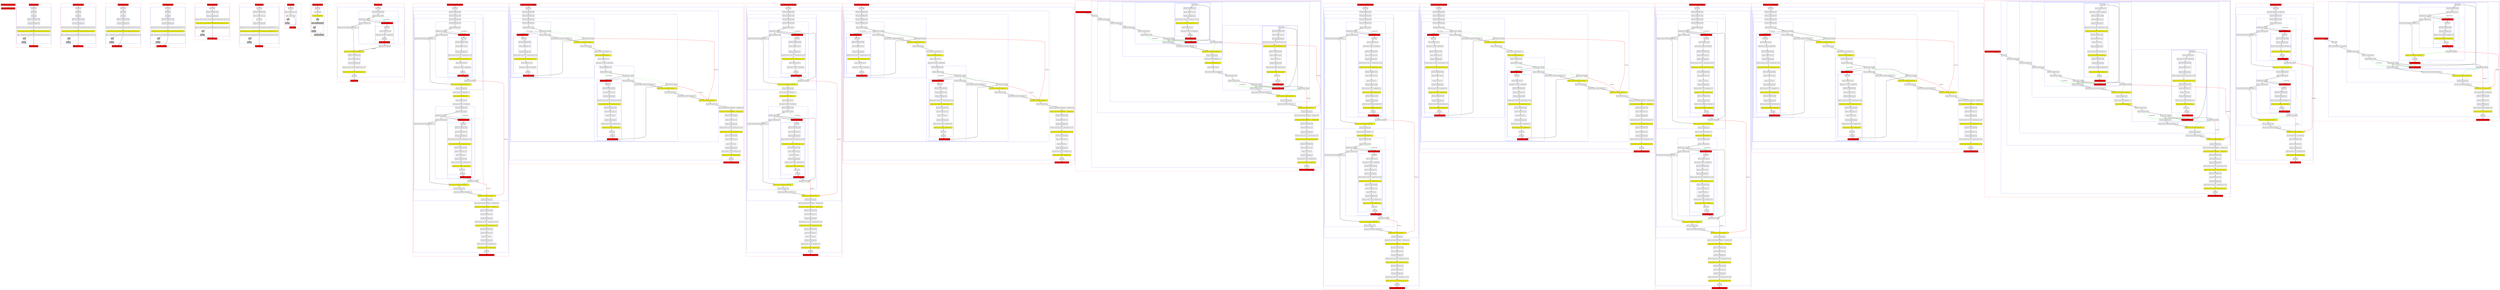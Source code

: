 digraph flowFromInplaceLambda_kt {
    graph [nodesep=3]
    node [shape=box penwidth=2]
    edge [penwidth=2]

    subgraph cluster_0 {
        color=red
        0 [label="Enter file flowFromInplaceLambda.kt" style="filled" fillcolor=red];
        1 [label="Exit file flowFromInplaceLambda.kt" style="filled" fillcolor=red];
    }
    0 -> {1} [color=green];

    subgraph cluster_1 {
        color=red
        2 [label="Enter function unknown" style="filled" fillcolor=red];
        subgraph cluster_2 {
            color=blue
            3 [label="Enter block"];
            subgraph cluster_3 {
                color=blue
                4 [label="Enter block"];
                5 [label="Exit block"];
            }
            subgraph cluster_4 {
                color=blue
                6 [label="Function call arguments enter"];
                7 [label="Function call arguments exit"];
            }
            8 [label="Function call enter: R|<local>/x|.R|SubstitutionOverride<kotlin/Function0.invoke: R|T|>|()"];
            9 [label="Function call exit: R|<local>/x|.R|SubstitutionOverride<kotlin/Function0.invoke: R|T|>|()" style="filled" fillcolor=yellow];
            10 [label="Jump: ^unknown R|<local>/x|.R|SubstitutionOverride<kotlin/Function0.invoke: R|T|>|()"];
            11 [label="Stub" style="filled" fillcolor=gray];
            12 [label="Exit block" style="filled" fillcolor=gray];
        }
        13 [label="Exit function unknown" style="filled" fillcolor=red];
    }
    2 -> {3};
    3 -> {4};
    4 -> {5};
    5 -> {6};
    6 -> {7};
    7 -> {8};
    8 -> {9};
    9 -> {10};
    10 -> {13};
    10 -> {11} [style=dotted];
    11 -> {12} [style=dotted];
    12 -> {13} [style=dotted];

    subgraph cluster_5 {
        color=red
        14 [label="Enter function atLeastOnce" style="filled" fillcolor=red];
        subgraph cluster_6 {
            color=blue
            15 [label="Enter block"];
            subgraph cluster_7 {
                color=blue
                16 [label="Enter block"];
                17 [label="Exit block"];
            }
            subgraph cluster_8 {
                color=blue
                18 [label="Function call arguments enter"];
                19 [label="Function call arguments exit"];
            }
            20 [label="Function call enter: R|<local>/x|.R|SubstitutionOverride<kotlin/Function0.invoke: R|T|>|()"];
            21 [label="Function call exit: R|<local>/x|.R|SubstitutionOverride<kotlin/Function0.invoke: R|T|>|()" style="filled" fillcolor=yellow];
            22 [label="Jump: ^atLeastOnce R|<local>/x|.R|SubstitutionOverride<kotlin/Function0.invoke: R|T|>|()"];
            23 [label="Stub" style="filled" fillcolor=gray];
            24 [label="Exit block" style="filled" fillcolor=gray];
        }
        25 [label="Exit function atLeastOnce" style="filled" fillcolor=red];
    }
    14 -> {15};
    15 -> {16};
    16 -> {17};
    17 -> {18};
    18 -> {19};
    19 -> {20};
    20 -> {21};
    21 -> {22};
    22 -> {25};
    22 -> {23} [style=dotted];
    23 -> {24} [style=dotted];
    24 -> {25} [style=dotted];

    subgraph cluster_9 {
        color=red
        26 [label="Enter function exactlyOnce" style="filled" fillcolor=red];
        subgraph cluster_10 {
            color=blue
            27 [label="Enter block"];
            subgraph cluster_11 {
                color=blue
                28 [label="Enter block"];
                29 [label="Exit block"];
            }
            subgraph cluster_12 {
                color=blue
                30 [label="Function call arguments enter"];
                31 [label="Function call arguments exit"];
            }
            32 [label="Function call enter: R|<local>/x|.R|SubstitutionOverride<kotlin/Function0.invoke: R|T|>|()"];
            33 [label="Function call exit: R|<local>/x|.R|SubstitutionOverride<kotlin/Function0.invoke: R|T|>|()" style="filled" fillcolor=yellow];
            34 [label="Jump: ^exactlyOnce R|<local>/x|.R|SubstitutionOverride<kotlin/Function0.invoke: R|T|>|()"];
            35 [label="Stub" style="filled" fillcolor=gray];
            36 [label="Exit block" style="filled" fillcolor=gray];
        }
        37 [label="Exit function exactlyOnce" style="filled" fillcolor=red];
    }
    26 -> {27};
    27 -> {28};
    28 -> {29};
    29 -> {30};
    30 -> {31};
    31 -> {32};
    32 -> {33};
    33 -> {34};
    34 -> {37};
    34 -> {35} [style=dotted];
    35 -> {36} [style=dotted];
    36 -> {37} [style=dotted];

    subgraph cluster_13 {
        color=red
        38 [label="Enter function atMostOnce" style="filled" fillcolor=red];
        subgraph cluster_14 {
            color=blue
            39 [label="Enter block"];
            subgraph cluster_15 {
                color=blue
                40 [label="Enter block"];
                41 [label="Exit block"];
            }
            subgraph cluster_16 {
                color=blue
                42 [label="Function call arguments enter"];
                43 [label="Function call arguments exit"];
            }
            44 [label="Function call enter: R|<local>/x|.R|SubstitutionOverride<kotlin/Function0.invoke: R|T|>|()"];
            45 [label="Function call exit: R|<local>/x|.R|SubstitutionOverride<kotlin/Function0.invoke: R|T|>|()" style="filled" fillcolor=yellow];
            46 [label="Jump: ^atMostOnce R|<local>/x|.R|SubstitutionOverride<kotlin/Function0.invoke: R|T|>|()"];
            47 [label="Stub" style="filled" fillcolor=gray];
            48 [label="Exit block" style="filled" fillcolor=gray];
        }
        49 [label="Exit function atMostOnce" style="filled" fillcolor=red];
    }
    38 -> {39};
    39 -> {40};
    40 -> {41};
    41 -> {42};
    42 -> {43};
    43 -> {44};
    44 -> {45};
    45 -> {46};
    46 -> {49};
    46 -> {47} [style=dotted];
    47 -> {48} [style=dotted];
    48 -> {49} [style=dotted];

    subgraph cluster_17 {
        color=red
        50 [label="Enter function noContract" style="filled" fillcolor=red];
        subgraph cluster_18 {
            color=blue
            51 [label="Enter block"];
            subgraph cluster_19 {
                color=blue
                52 [label="Function call arguments enter"];
                53 [label="Function call arguments exit"];
            }
            54 [label="Function call enter: R|<local>/x|.R|SubstitutionOverride<kotlin/Function0.invoke: R|T|>|()"];
            55 [label="Function call exit: R|<local>/x|.R|SubstitutionOverride<kotlin/Function0.invoke: R|T|>|()" style="filled" fillcolor=yellow];
            56 [label="Jump: ^noContract R|<local>/x|.R|SubstitutionOverride<kotlin/Function0.invoke: R|T|>|()"];
            57 [label="Stub" style="filled" fillcolor=gray];
            58 [label="Exit block" style="filled" fillcolor=gray];
        }
        59 [label="Exit function noContract" style="filled" fillcolor=red];
    }
    50 -> {51};
    51 -> {52};
    52 -> {53};
    53 -> {54};
    54 -> {55};
    55 -> {56};
    56 -> {59};
    56 -> {57} [style=dotted];
    57 -> {58} [style=dotted];
    58 -> {59} [style=dotted];

    subgraph cluster_20 {
        color=red
        60 [label="Enter function select" style="filled" fillcolor=red];
        subgraph cluster_21 {
            color=blue
            61 [label="Enter block"];
            subgraph cluster_22 {
                color=blue
                62 [label="Function call arguments enter"];
                63 [label="Access variable R|<local>/x|"];
                64 [label="Const: Int(0)"];
                65 [label="Function call arguments exit"];
            }
            66 [label="Function call enter: R|<local>/x|.R|SubstitutionOverride<kotlin/Array.get: R|CapturedType(out K)|>|(...)"];
            67 [label="Function call exit: R|<local>/x|.R|SubstitutionOverride<kotlin/Array.get: R|CapturedType(out K)|>|(...)" style="filled" fillcolor=yellow];
            68 [label="Jump: ^select R|<local>/x|.R|SubstitutionOverride<kotlin/Array.get: R|CapturedType(out K)|>|(Int(0))"];
            69 [label="Stub" style="filled" fillcolor=gray];
            70 [label="Exit block" style="filled" fillcolor=gray];
        }
        71 [label="Exit function select" style="filled" fillcolor=red];
    }
    60 -> {61};
    61 -> {62};
    62 -> {63};
    63 -> {64};
    64 -> {65};
    65 -> {66};
    66 -> {67};
    67 -> {68};
    68 -> {71};
    68 -> {69} [style=dotted];
    69 -> {70} [style=dotted];
    70 -> {71} [style=dotted];

    subgraph cluster_23 {
        color=red
        72 [label="Enter function id" style="filled" fillcolor=red];
        subgraph cluster_24 {
            color=blue
            73 [label="Enter block"];
            74 [label="Access variable R|<local>/x|"];
            75 [label="Jump: ^id R|<local>/x|"];
            76 [label="Stub" style="filled" fillcolor=gray];
            77 [label="Exit block" style="filled" fillcolor=gray];
        }
        78 [label="Exit function id" style="filled" fillcolor=red];
    }
    72 -> {73};
    73 -> {74};
    74 -> {75};
    75 -> {78};
    75 -> {76} [style=dotted];
    76 -> {77} [style=dotted];
    77 -> {78} [style=dotted];

    subgraph cluster_25 {
        color=red
        79 [label="Enter function materialize" style="filled" fillcolor=red];
        subgraph cluster_26 {
            color=blue
            80 [label="Enter block"];
            81 [label="Const: Null(null)"];
            82 [label="Check not null: Null(null)!!" style="filled" fillcolor=yellow];
            83 [label="Stub" style="filled" fillcolor=gray];
            84 [label="Jump: ^materialize Null(null)!!" style="filled" fillcolor=gray];
            85 [label="Stub" style="filled" fillcolor=gray];
            86 [label="Exit block" style="filled" fillcolor=gray];
        }
        87 [label="Exit function materialize" style="filled" fillcolor=gray];
    }
    79 -> {80};
    80 -> {81};
    81 -> {82};
    82 -> {83} [style=dotted];
    83 -> {84} [style=dotted];
    84 -> {85 87} [style=dotted];
    85 -> {86} [style=dotted];
    86 -> {87} [style=dotted];

    subgraph cluster_27 {
        color=red
        88 [label="Enter function basic" style="filled" fillcolor=red];
        subgraph cluster_28 {
            color=blue
            89 [label="Enter block"];
            subgraph cluster_29 {
                color=blue
                90 [label="Function call arguments enter"];
                91 [label="Anonymous function capture"];
                92 [label="Postponed enter to lambda"];
                subgraph cluster_30 {
                    color=blue
                    93 [label="Enter function <anonymous>" style="filled" fillcolor=red];
                    subgraph cluster_31 {
                        color=blue
                        94 [label="Enter block"];
                        95 [label="Access variable R|<local>/x|"];
                        96 [label="Type operator: (R|<local>/x| as R|kotlin/Int|)"];
                        97 [label="Exit block"];
                    }
                    98 [label="Exit function <anonymous>" style="filled" fillcolor=red];
                }
                99 [label="Function call arguments exit"];
            }
            100 [label="Function call enter: R|/exactlyOnce|<R|kotlin/Int|>(...)"];
            101 [label="Postponed exit from lambda"];
            102 [label="Function call exit: R|/exactlyOnce|<R|kotlin/Int|>(...)" style="filled" fillcolor=yellow];
            subgraph cluster_32 {
                color=blue
                103 [label="Function call arguments enter"];
                104 [label="Access variable R|<local>/x|"];
                105 [label="Function call arguments exit"];
            }
            106 [label="Function call enter: R|<local>/x|.<Unresolved name: inc>#()"];
            107 [label="Function call exit: R|<local>/x|.<Unresolved name: inc>#()" style="filled" fillcolor=yellow];
            108 [label="Exit block"];
        }
        109 [label="Exit function basic" style="filled" fillcolor=red];
    }
    88 -> {89};
    89 -> {90};
    90 -> {91};
    91 -> {92};
    91 -> {93} [color=green label="CapturedByValue"];
    92 -> {93 99};
    92 -> {101} [style=dotted];
    92 -> {93} [style=dashed];
    93 -> {94};
    94 -> {95};
    95 -> {96};
    96 -> {97};
    97 -> {98};
    98 -> {101};
    99 -> {100};
    100 -> {102};
    101 -> {102} [label="Postponed"];
    102 -> {103};
    103 -> {104};
    104 -> {105};
    105 -> {106};
    106 -> {107};
    107 -> {108};
    108 -> {109};

    subgraph cluster_33 {
        color=red
        110 [label="Enter function completedCallExactlyOnce" style="filled" fillcolor=red];
        subgraph cluster_34 {
            color=blue
            111 [label="Enter block"];
            subgraph cluster_35 {
                color=blue
                112 [label="Function call arguments enter"];
                subgraph cluster_36 {
                    color=blue
                    113 [label="Function call arguments enter"];
                    subgraph cluster_37 {
                        color=blue
                        114 [label="Function call arguments enter"];
                        subgraph cluster_38 {
                            color=blue
                            115 [label="Function call arguments enter"];
                            116 [label="Anonymous function capture"];
                            117 [label="Postponed enter to lambda"];
                            subgraph cluster_39 {
                                color=blue
                                118 [label="Enter function <anonymous>" style="filled" fillcolor=red];
                                subgraph cluster_40 {
                                    color=blue
                                    119 [label="Enter block"];
                                    subgraph cluster_41 {
                                        color=blue
                                        120 [label="Function call arguments enter"];
                                        121 [label="Access variable R|<local>/y|"];
                                        122 [label="Function call arguments exit"];
                                    }
                                    123 [label="Function call enter: R|<local>/y|.<Unresolved name: inc>#()"];
                                    124 [label="Function call exit: R|<local>/y|.<Unresolved name: inc>#()" style="filled" fillcolor=yellow];
                                    125 [label="Access variable R|<local>/x|"];
                                    126 [label="Type operator: (R|<local>/x| as R|kotlin/Int|)"];
                                    127 [label="Exit block"];
                                }
                                128 [label="Exit function <anonymous>" style="filled" fillcolor=red];
                            }
                            129 [label="Function call arguments exit"];
                        }
                        130 [label="Function call enter: R|/exactlyOnce|<R|kotlin/Int|>(...)"];
                        131 [label="Postponed exit from lambda"];
                        132 [label="Function call exit: R|/exactlyOnce|<R|kotlin/Int|>(...)" style="filled" fillcolor=yellow];
                        133 [label="Function call arguments exit"];
                    }
                    134 [label="Function call enter: R|/id|<R|kotlin/Int|>(...)"];
                    135 [label="Function call exit: R|/id|<R|kotlin/Int|>(...)" style="filled" fillcolor=yellow];
                    136 [label="Access variable R|<local>/y|"];
                    137 [label="Type operator: (R|<local>/y| as R|kotlin/Int|)"];
                    subgraph cluster_42 {
                        color=blue
                        138 [label="Function call arguments enter"];
                        139 [label="Anonymous function capture"];
                        140 [label="Postponed enter to lambda"];
                        subgraph cluster_43 {
                            color=blue
                            141 [label="Enter function <anonymous>" style="filled" fillcolor=red];
                            subgraph cluster_44 {
                                color=blue
                                142 [label="Enter block"];
                                subgraph cluster_45 {
                                    color=blue
                                    143 [label="Function call arguments enter"];
                                    144 [label="Access variable R|<local>/x|"];
                                    145 [label="Function call arguments exit"];
                                }
                                146 [label="Function call enter: R|<local>/x|.<Unresolved name: inc>#()"];
                                147 [label="Function call exit: R|<local>/x|.<Unresolved name: inc>#()" style="filled" fillcolor=yellow];
                                subgraph cluster_46 {
                                    color=blue
                                    148 [label="Function call arguments enter"];
                                    149 [label="Access variable R|<local>/y|"];
                                    150 [label="Smart cast: R|<local>/y|"];
                                    151 [label="Function call arguments exit"];
                                }
                                152 [label="Function call enter: R|<local>/y|.R|kotlin/Int.inc|()"];
                                153 [label="Function call exit: R|<local>/y|.R|kotlin/Int.inc|()" style="filled" fillcolor=yellow];
                                154 [label="Const: Int(1)"];
                                155 [label="Exit block"];
                            }
                            156 [label="Exit function <anonymous>" style="filled" fillcolor=red];
                        }
                        157 [label="Function call arguments exit"];
                    }
                    158 [label="Function call enter: R|/exactlyOnce|<R|kotlin/Int|>(...)"];
                    159 [label="Postponed exit from lambda"];
                    160 [label="Function call exit: R|/exactlyOnce|<R|kotlin/Int|>(...)" style="filled" fillcolor=yellow];
                    161 [label="Function call arguments exit"];
                }
                162 [label="Function call enter: R|/select|<R|kotlin/Int|>(...)"];
                163 [label="Function call exit: R|/select|<R|kotlin/Int|>(...)" style="filled" fillcolor=yellow];
                164 [label="Function call arguments exit"];
            }
            165 [label="Function call enter: R|/select|<R|kotlin/Int|>(...).R|kotlin/Int.inc|()"];
            166 [label="Function call exit: R|/select|<R|kotlin/Int|>(...).R|kotlin/Int.inc|()" style="filled" fillcolor=yellow];
            subgraph cluster_47 {
                color=blue
                167 [label="Function call arguments enter"];
                168 [label="Access variable R|<local>/x|"];
                169 [label="Function call arguments exit"];
            }
            170 [label="Function call enter: R|<local>/x|.<Unresolved name: inc>#()"];
            171 [label="Function call exit: R|<local>/x|.<Unresolved name: inc>#()" style="filled" fillcolor=yellow];
            subgraph cluster_48 {
                color=blue
                172 [label="Function call arguments enter"];
                173 [label="Access variable R|<local>/y|"];
                174 [label="Smart cast: R|<local>/y|"];
                175 [label="Function call arguments exit"];
            }
            176 [label="Function call enter: R|<local>/y|.R|kotlin/Int.inc|()"];
            177 [label="Function call exit: R|<local>/y|.R|kotlin/Int.inc|()" style="filled" fillcolor=yellow];
            178 [label="Exit block"];
        }
        179 [label="Exit function completedCallExactlyOnce" style="filled" fillcolor=red];
    }
    110 -> {111};
    111 -> {112};
    112 -> {113};
    113 -> {114};
    114 -> {115};
    115 -> {116};
    116 -> {117};
    116 -> {118} [color=green label="CapturedByValue"];
    117 -> {118 129};
    117 -> {131} [style=dotted];
    117 -> {118} [style=dashed];
    118 -> {119};
    119 -> {120};
    120 -> {121};
    121 -> {122};
    122 -> {123};
    123 -> {124};
    124 -> {125};
    125 -> {126};
    126 -> {127};
    127 -> {128};
    128 -> {131};
    129 -> {130};
    130 -> {132};
    131 -> {132} [color=green];
    131 -> {163} [color=red label="Postponed"];
    132 -> {133};
    133 -> {134};
    134 -> {135};
    135 -> {136};
    136 -> {137};
    137 -> {138};
    138 -> {139};
    139 -> {140};
    139 -> {141} [color=green label="CapturedByValue"];
    140 -> {141 157};
    140 -> {159} [style=dotted];
    140 -> {141} [style=dashed];
    141 -> {142};
    142 -> {143};
    143 -> {144};
    144 -> {145};
    145 -> {146};
    146 -> {147};
    147 -> {148};
    148 -> {149};
    149 -> {150};
    150 -> {151};
    151 -> {152};
    152 -> {153};
    153 -> {154};
    154 -> {155};
    155 -> {156};
    156 -> {159};
    157 -> {158};
    158 -> {160};
    159 -> {160} [color=green];
    159 -> {163} [color=red label="Postponed"];
    160 -> {161};
    161 -> {162};
    162 -> {163};
    163 -> {164};
    164 -> {165};
    165 -> {166};
    166 -> {167};
    167 -> {168};
    168 -> {169};
    169 -> {170};
    170 -> {171};
    171 -> {172};
    172 -> {173};
    173 -> {174};
    174 -> {175};
    175 -> {176};
    176 -> {177};
    177 -> {178};
    178 -> {179};

    subgraph cluster_49 {
        color=red
        180 [label="Enter function completedCallAtLeastOnce" style="filled" fillcolor=red];
        subgraph cluster_50 {
            color=blue
            181 [label="Enter block"];
            subgraph cluster_51 {
                color=blue
                182 [label="Function call arguments enter"];
                subgraph cluster_52 {
                    color=blue
                    183 [label="Function call arguments enter"];
                    subgraph cluster_53 {
                        color=blue
                        184 [label="Function call arguments enter"];
                        subgraph cluster_54 {
                            color=blue
                            185 [label="Function call arguments enter"];
                            186 [label="Anonymous function capture"];
                            187 [label="Postponed enter to lambda"];
                            subgraph cluster_55 {
                                color=blue
                                188 [label="Enter function <anonymous>" style="filled" fillcolor=red];
                                subgraph cluster_56 {
                                    color=blue
                                    189 [label="Enter block"];
                                    subgraph cluster_57 {
                                        color=blue
                                        190 [label="Function call arguments enter"];
                                        191 [label="Access variable R|<local>/y|"];
                                        192 [label="Function call arguments exit"];
                                    }
                                    193 [label="Function call enter: R|<local>/y|.<Unresolved name: inc>#()"];
                                    194 [label="Function call exit: R|<local>/y|.<Unresolved name: inc>#()" style="filled" fillcolor=yellow];
                                    195 [label="Access variable R|<local>/x|"];
                                    196 [label="Type operator: (R|<local>/x| as R|kotlin/Int|)"];
                                    197 [label="Exit block"];
                                }
                                198 [label="Exit function <anonymous>" style="filled" fillcolor=red];
                            }
                            199 [label="Function call arguments exit"];
                        }
                        200 [label="Function call enter: R|/atLeastOnce|<R|kotlin/Int|>(...)"];
                        201 [label="Postponed exit from lambda"];
                        202 [label="Function call exit: R|/atLeastOnce|<R|kotlin/Int|>(...)" style="filled" fillcolor=yellow];
                        203 [label="Function call arguments exit"];
                    }
                    204 [label="Function call enter: R|/id|<R|kotlin/Int|>(...)"];
                    205 [label="Function call exit: R|/id|<R|kotlin/Int|>(...)" style="filled" fillcolor=yellow];
                    206 [label="Access variable R|<local>/y|"];
                    207 [label="Type operator: (R|<local>/y| as R|kotlin/Int|)"];
                    subgraph cluster_58 {
                        color=blue
                        208 [label="Function call arguments enter"];
                        209 [label="Anonymous function capture"];
                        210 [label="Postponed enter to lambda"];
                        subgraph cluster_59 {
                            color=blue
                            211 [label="Enter function <anonymous>" style="filled" fillcolor=red];
                            subgraph cluster_60 {
                                color=blue
                                212 [label="Enter block"];
                                subgraph cluster_61 {
                                    color=blue
                                    213 [label="Function call arguments enter"];
                                    214 [label="Access variable R|<local>/x|"];
                                    215 [label="Function call arguments exit"];
                                }
                                216 [label="Function call enter: R|<local>/x|.<Unresolved name: inc>#()"];
                                217 [label="Function call exit: R|<local>/x|.<Unresolved name: inc>#()" style="filled" fillcolor=yellow];
                                subgraph cluster_62 {
                                    color=blue
                                    218 [label="Function call arguments enter"];
                                    219 [label="Access variable R|<local>/y|"];
                                    220 [label="Smart cast: R|<local>/y|"];
                                    221 [label="Function call arguments exit"];
                                }
                                222 [label="Function call enter: R|<local>/y|.R|kotlin/Int.inc|()"];
                                223 [label="Function call exit: R|<local>/y|.R|kotlin/Int.inc|()" style="filled" fillcolor=yellow];
                                224 [label="Const: Int(1)"];
                                225 [label="Exit block"];
                            }
                            226 [label="Exit function <anonymous>" style="filled" fillcolor=red];
                        }
                        227 [label="Function call arguments exit"];
                    }
                    228 [label="Function call enter: R|/atLeastOnce|<R|kotlin/Int|>(...)"];
                    229 [label="Postponed exit from lambda"];
                    230 [label="Function call exit: R|/atLeastOnce|<R|kotlin/Int|>(...)" style="filled" fillcolor=yellow];
                    231 [label="Function call arguments exit"];
                }
                232 [label="Function call enter: R|/select|<R|kotlin/Int|>(...)"];
                233 [label="Function call exit: R|/select|<R|kotlin/Int|>(...)" style="filled" fillcolor=yellow];
                234 [label="Function call arguments exit"];
            }
            235 [label="Function call enter: R|/select|<R|kotlin/Int|>(...).R|kotlin/Int.inc|()"];
            236 [label="Function call exit: R|/select|<R|kotlin/Int|>(...).R|kotlin/Int.inc|()" style="filled" fillcolor=yellow];
            subgraph cluster_63 {
                color=blue
                237 [label="Function call arguments enter"];
                238 [label="Access variable R|<local>/x|"];
                239 [label="Function call arguments exit"];
            }
            240 [label="Function call enter: R|<local>/x|.<Unresolved name: inc>#()"];
            241 [label="Function call exit: R|<local>/x|.<Unresolved name: inc>#()" style="filled" fillcolor=yellow];
            subgraph cluster_64 {
                color=blue
                242 [label="Function call arguments enter"];
                243 [label="Access variable R|<local>/y|"];
                244 [label="Smart cast: R|<local>/y|"];
                245 [label="Function call arguments exit"];
            }
            246 [label="Function call enter: R|<local>/y|.R|kotlin/Int.inc|()"];
            247 [label="Function call exit: R|<local>/y|.R|kotlin/Int.inc|()" style="filled" fillcolor=yellow];
            248 [label="Exit block"];
        }
        249 [label="Exit function completedCallAtLeastOnce" style="filled" fillcolor=red];
    }
    180 -> {181};
    181 -> {182};
    182 -> {183};
    183 -> {184};
    184 -> {185};
    185 -> {186};
    186 -> {187};
    186 -> {188} [color=green label="CapturedByValue"];
    187 -> {188 199};
    187 -> {201} [style=dotted];
    187 -> {188} [style=dashed];
    188 -> {189};
    189 -> {190};
    190 -> {191};
    191 -> {192};
    192 -> {193};
    193 -> {194};
    194 -> {195};
    195 -> {196};
    196 -> {197};
    197 -> {198};
    198 -> {201};
    199 -> {200};
    200 -> {202};
    201 -> {187} [color=green style=dashed];
    201 -> {202} [color=green];
    201 -> {233} [color=red label="Postponed"];
    202 -> {203};
    203 -> {204};
    204 -> {205};
    205 -> {206};
    206 -> {207};
    207 -> {208};
    208 -> {209};
    209 -> {210};
    209 -> {211} [color=green label="CapturedByValue"];
    210 -> {211 227};
    210 -> {229} [style=dotted];
    210 -> {211} [style=dashed];
    211 -> {212};
    212 -> {213};
    213 -> {214};
    214 -> {215};
    215 -> {216};
    216 -> {217};
    217 -> {218};
    218 -> {219};
    219 -> {220};
    220 -> {221};
    221 -> {222};
    222 -> {223};
    223 -> {224};
    224 -> {225};
    225 -> {226};
    226 -> {229};
    227 -> {228};
    228 -> {230};
    229 -> {210} [color=green style=dashed];
    229 -> {230} [color=green];
    229 -> {233} [color=red label="Postponed"];
    230 -> {231};
    231 -> {232};
    232 -> {233};
    233 -> {234};
    234 -> {235};
    235 -> {236};
    236 -> {237};
    237 -> {238};
    238 -> {239};
    239 -> {240};
    240 -> {241};
    241 -> {242};
    242 -> {243};
    243 -> {244};
    244 -> {245};
    245 -> {246};
    246 -> {247};
    247 -> {248};
    248 -> {249};

    subgraph cluster_65 {
        color=red
        250 [label="Enter function completedCallAtMostOnce" style="filled" fillcolor=red];
        subgraph cluster_66 {
            color=blue
            251 [label="Enter block"];
            subgraph cluster_67 {
                color=blue
                252 [label="Function call arguments enter"];
                subgraph cluster_68 {
                    color=blue
                    253 [label="Function call arguments enter"];
                    subgraph cluster_69 {
                        color=blue
                        254 [label="Function call arguments enter"];
                        subgraph cluster_70 {
                            color=blue
                            255 [label="Function call arguments enter"];
                            256 [label="Anonymous function capture"];
                            257 [label="Postponed enter to lambda"];
                            subgraph cluster_71 {
                                color=blue
                                258 [label="Enter function <anonymous>" style="filled" fillcolor=red];
                                subgraph cluster_72 {
                                    color=blue
                                    259 [label="Enter block"];
                                    subgraph cluster_73 {
                                        color=blue
                                        260 [label="Function call arguments enter"];
                                        261 [label="Access variable R|<local>/y|"];
                                        262 [label="Function call arguments exit"];
                                    }
                                    263 [label="Function call enter: R|<local>/y|.<Unresolved name: inc>#()"];
                                    264 [label="Function call exit: R|<local>/y|.<Unresolved name: inc>#()" style="filled" fillcolor=yellow];
                                    265 [label="Access variable R|<local>/x|"];
                                    266 [label="Type operator: (R|<local>/x| as R|kotlin/Int|)"];
                                    267 [label="Exit block"];
                                }
                                268 [label="Exit function <anonymous>" style="filled" fillcolor=red];
                            }
                            269 [label="Function call arguments exit"];
                        }
                        270 [label="Function call enter: R|/atMostOnce|<R|kotlin/Int|>(...)"];
                        271 [label="Postponed exit from lambda"];
                        272 [label="Function call exit: R|/atMostOnce|<R|kotlin/Int|>(...)" style="filled" fillcolor=yellow];
                        273 [label="Function call arguments exit"];
                    }
                    274 [label="Function call enter: R|/id|<R|kotlin/Int|>(...)"];
                    275 [label="Function call exit: R|/id|<R|kotlin/Int|>(...)" style="filled" fillcolor=yellow];
                    276 [label="Access variable R|<local>/y|"];
                    277 [label="Type operator: (R|<local>/y| as R|kotlin/Int|)"];
                    subgraph cluster_74 {
                        color=blue
                        278 [label="Function call arguments enter"];
                        279 [label="Anonymous function capture"];
                        280 [label="Postponed enter to lambda"];
                        subgraph cluster_75 {
                            color=blue
                            281 [label="Enter function <anonymous>" style="filled" fillcolor=red];
                            subgraph cluster_76 {
                                color=blue
                                282 [label="Enter block"];
                                subgraph cluster_77 {
                                    color=blue
                                    283 [label="Function call arguments enter"];
                                    284 [label="Access variable R|<local>/x|"];
                                    285 [label="Function call arguments exit"];
                                }
                                286 [label="Function call enter: R|<local>/x|.<Unresolved name: inc>#()"];
                                287 [label="Function call exit: R|<local>/x|.<Unresolved name: inc>#()" style="filled" fillcolor=yellow];
                                subgraph cluster_78 {
                                    color=blue
                                    288 [label="Function call arguments enter"];
                                    289 [label="Access variable R|<local>/y|"];
                                    290 [label="Smart cast: R|<local>/y|"];
                                    291 [label="Function call arguments exit"];
                                }
                                292 [label="Function call enter: R|<local>/y|.R|kotlin/Int.inc|()"];
                                293 [label="Function call exit: R|<local>/y|.R|kotlin/Int.inc|()" style="filled" fillcolor=yellow];
                                294 [label="Const: Int(1)"];
                                295 [label="Exit block"];
                            }
                            296 [label="Exit function <anonymous>" style="filled" fillcolor=red];
                        }
                        297 [label="Function call arguments exit"];
                    }
                    298 [label="Function call enter: R|/atMostOnce|<R|kotlin/Int|>(...)"];
                    299 [label="Postponed exit from lambda"];
                    300 [label="Function call exit: R|/atMostOnce|<R|kotlin/Int|>(...)" style="filled" fillcolor=yellow];
                    301 [label="Function call arguments exit"];
                }
                302 [label="Function call enter: R|/select|<R|kotlin/Int|>(...)"];
                303 [label="Function call exit: R|/select|<R|kotlin/Int|>(...)" style="filled" fillcolor=yellow];
                304 [label="Function call arguments exit"];
            }
            305 [label="Function call enter: R|/select|<R|kotlin/Int|>(...).R|kotlin/Int.inc|()"];
            306 [label="Function call exit: R|/select|<R|kotlin/Int|>(...).R|kotlin/Int.inc|()" style="filled" fillcolor=yellow];
            subgraph cluster_79 {
                color=blue
                307 [label="Function call arguments enter"];
                308 [label="Access variable R|<local>/x|"];
                309 [label="Function call arguments exit"];
            }
            310 [label="Function call enter: R|<local>/x|.<Unresolved name: inc>#()"];
            311 [label="Function call exit: R|<local>/x|.<Unresolved name: inc>#()" style="filled" fillcolor=yellow];
            subgraph cluster_80 {
                color=blue
                312 [label="Function call arguments enter"];
                313 [label="Access variable R|<local>/y|"];
                314 [label="Smart cast: R|<local>/y|"];
                315 [label="Function call arguments exit"];
            }
            316 [label="Function call enter: R|<local>/y|.R|kotlin/Int.inc|()"];
            317 [label="Function call exit: R|<local>/y|.R|kotlin/Int.inc|()" style="filled" fillcolor=yellow];
            318 [label="Exit block"];
        }
        319 [label="Exit function completedCallAtMostOnce" style="filled" fillcolor=red];
    }
    250 -> {251};
    251 -> {252};
    252 -> {253};
    253 -> {254};
    254 -> {255};
    255 -> {256};
    256 -> {257};
    256 -> {258} [color=green label="CapturedByValue"];
    257 -> {258 269 271};
    257 -> {258} [style=dashed];
    258 -> {259};
    259 -> {260};
    260 -> {261};
    261 -> {262};
    262 -> {263};
    263 -> {264};
    264 -> {265};
    265 -> {266};
    266 -> {267};
    267 -> {268};
    268 -> {271};
    269 -> {270};
    270 -> {272};
    271 -> {272} [color=green];
    271 -> {303} [color=red label="Postponed"];
    272 -> {273};
    273 -> {274};
    274 -> {275};
    275 -> {276};
    276 -> {277};
    277 -> {278};
    278 -> {279};
    279 -> {280};
    279 -> {281} [color=green label="CapturedByValue"];
    280 -> {281 297 299};
    280 -> {281} [style=dashed];
    281 -> {282};
    282 -> {283};
    283 -> {284};
    284 -> {285};
    285 -> {286};
    286 -> {287};
    287 -> {288};
    288 -> {289};
    289 -> {290};
    290 -> {291};
    291 -> {292};
    292 -> {293};
    293 -> {294};
    294 -> {295};
    295 -> {296};
    296 -> {299};
    297 -> {298};
    298 -> {300};
    299 -> {300} [color=green];
    299 -> {303} [color=red label="Postponed"];
    300 -> {301};
    301 -> {302};
    302 -> {303};
    303 -> {304};
    304 -> {305};
    305 -> {306};
    306 -> {307};
    307 -> {308};
    308 -> {309};
    309 -> {310};
    310 -> {311};
    311 -> {312};
    312 -> {313};
    313 -> {314};
    314 -> {315};
    315 -> {316};
    316 -> {317};
    317 -> {318};
    318 -> {319};

    subgraph cluster_81 {
        color=red
        320 [label="Enter function completedCallUnknown" style="filled" fillcolor=red];
        subgraph cluster_82 {
            color=blue
            321 [label="Enter block"];
            subgraph cluster_83 {
                color=blue
                322 [label="Function call arguments enter"];
                subgraph cluster_84 {
                    color=blue
                    323 [label="Function call arguments enter"];
                    subgraph cluster_85 {
                        color=blue
                        324 [label="Function call arguments enter"];
                        subgraph cluster_86 {
                            color=blue
                            325 [label="Function call arguments enter"];
                            326 [label="Anonymous function capture"];
                            327 [label="Postponed enter to lambda"];
                            subgraph cluster_87 {
                                color=blue
                                328 [label="Enter function <anonymous>" style="filled" fillcolor=red];
                                subgraph cluster_88 {
                                    color=blue
                                    329 [label="Enter block"];
                                    subgraph cluster_89 {
                                        color=blue
                                        330 [label="Function call arguments enter"];
                                        331 [label="Access variable R|<local>/y|"];
                                        332 [label="Function call arguments exit"];
                                    }
                                    333 [label="Function call enter: R|<local>/y|.<Unresolved name: inc>#()"];
                                    334 [label="Function call exit: R|<local>/y|.<Unresolved name: inc>#()" style="filled" fillcolor=yellow];
                                    335 [label="Access variable R|<local>/x|"];
                                    336 [label="Type operator: (R|<local>/x| as R|kotlin/Int|)"];
                                    337 [label="Exit block"];
                                }
                                338 [label="Exit function <anonymous>" style="filled" fillcolor=red];
                            }
                            339 [label="Function call arguments exit"];
                        }
                        340 [label="Function call enter: R|/unknown|<R|kotlin/Int|>(...)"];
                        341 [label="Postponed exit from lambda"];
                        342 [label="Function call exit: R|/unknown|<R|kotlin/Int|>(...)" style="filled" fillcolor=yellow];
                        343 [label="Function call arguments exit"];
                    }
                    344 [label="Function call enter: R|/id|<R|kotlin/Int|>(...)"];
                    345 [label="Function call exit: R|/id|<R|kotlin/Int|>(...)" style="filled" fillcolor=yellow];
                    346 [label="Access variable R|<local>/y|"];
                    347 [label="Type operator: (R|<local>/y| as R|kotlin/Int|)"];
                    subgraph cluster_90 {
                        color=blue
                        348 [label="Function call arguments enter"];
                        349 [label="Anonymous function capture"];
                        350 [label="Postponed enter to lambda"];
                        subgraph cluster_91 {
                            color=blue
                            351 [label="Enter function <anonymous>" style="filled" fillcolor=red];
                            subgraph cluster_92 {
                                color=blue
                                352 [label="Enter block"];
                                subgraph cluster_93 {
                                    color=blue
                                    353 [label="Function call arguments enter"];
                                    354 [label="Access variable R|<local>/x|"];
                                    355 [label="Function call arguments exit"];
                                }
                                356 [label="Function call enter: R|<local>/x|.<Unresolved name: inc>#()"];
                                357 [label="Function call exit: R|<local>/x|.<Unresolved name: inc>#()" style="filled" fillcolor=yellow];
                                subgraph cluster_94 {
                                    color=blue
                                    358 [label="Function call arguments enter"];
                                    359 [label="Access variable R|<local>/y|"];
                                    360 [label="Smart cast: R|<local>/y|"];
                                    361 [label="Function call arguments exit"];
                                }
                                362 [label="Function call enter: R|<local>/y|.R|kotlin/Int.inc|()"];
                                363 [label="Function call exit: R|<local>/y|.R|kotlin/Int.inc|()" style="filled" fillcolor=yellow];
                                364 [label="Const: Int(1)"];
                                365 [label="Exit block"];
                            }
                            366 [label="Exit function <anonymous>" style="filled" fillcolor=red];
                        }
                        367 [label="Function call arguments exit"];
                    }
                    368 [label="Function call enter: R|/unknown|<R|kotlin/Int|>(...)"];
                    369 [label="Postponed exit from lambda"];
                    370 [label="Function call exit: R|/unknown|<R|kotlin/Int|>(...)" style="filled" fillcolor=yellow];
                    371 [label="Function call arguments exit"];
                }
                372 [label="Function call enter: R|/select|<R|kotlin/Int|>(...)"];
                373 [label="Function call exit: R|/select|<R|kotlin/Int|>(...)" style="filled" fillcolor=yellow];
                374 [label="Function call arguments exit"];
            }
            375 [label="Function call enter: R|/select|<R|kotlin/Int|>(...).R|kotlin/Int.inc|()"];
            376 [label="Function call exit: R|/select|<R|kotlin/Int|>(...).R|kotlin/Int.inc|()" style="filled" fillcolor=yellow];
            subgraph cluster_95 {
                color=blue
                377 [label="Function call arguments enter"];
                378 [label="Access variable R|<local>/x|"];
                379 [label="Function call arguments exit"];
            }
            380 [label="Function call enter: R|<local>/x|.<Unresolved name: inc>#()"];
            381 [label="Function call exit: R|<local>/x|.<Unresolved name: inc>#()" style="filled" fillcolor=yellow];
            subgraph cluster_96 {
                color=blue
                382 [label="Function call arguments enter"];
                383 [label="Access variable R|<local>/y|"];
                384 [label="Smart cast: R|<local>/y|"];
                385 [label="Function call arguments exit"];
            }
            386 [label="Function call enter: R|<local>/y|.R|kotlin/Int.inc|()"];
            387 [label="Function call exit: R|<local>/y|.R|kotlin/Int.inc|()" style="filled" fillcolor=yellow];
            388 [label="Exit block"];
        }
        389 [label="Exit function completedCallUnknown" style="filled" fillcolor=red];
    }
    320 -> {321};
    321 -> {322};
    322 -> {323};
    323 -> {324};
    324 -> {325};
    325 -> {326};
    326 -> {327};
    326 -> {328} [color=green label="CapturedByValue"];
    327 -> {328 339 341};
    327 -> {328} [style=dashed];
    328 -> {329};
    329 -> {330};
    330 -> {331};
    331 -> {332};
    332 -> {333};
    333 -> {334};
    334 -> {335};
    335 -> {336};
    336 -> {337};
    337 -> {338};
    338 -> {341};
    339 -> {340};
    340 -> {342};
    341 -> {327} [color=green style=dashed];
    341 -> {342} [color=green];
    341 -> {373} [color=red label="Postponed"];
    342 -> {343};
    343 -> {344};
    344 -> {345};
    345 -> {346};
    346 -> {347};
    347 -> {348};
    348 -> {349};
    349 -> {350};
    349 -> {351} [color=green label="CapturedByValue"];
    350 -> {351 367 369};
    350 -> {351} [style=dashed];
    351 -> {352};
    352 -> {353};
    353 -> {354};
    354 -> {355};
    355 -> {356};
    356 -> {357};
    357 -> {358};
    358 -> {359};
    359 -> {360};
    360 -> {361};
    361 -> {362};
    362 -> {363};
    363 -> {364};
    364 -> {365};
    365 -> {366};
    366 -> {369};
    367 -> {368};
    368 -> {370};
    369 -> {350} [color=green style=dashed];
    369 -> {370} [color=green];
    369 -> {373} [color=red label="Postponed"];
    370 -> {371};
    371 -> {372};
    372 -> {373};
    373 -> {374};
    374 -> {375};
    375 -> {376};
    376 -> {377};
    377 -> {378};
    378 -> {379};
    379 -> {380};
    380 -> {381};
    381 -> {382};
    382 -> {383};
    383 -> {384};
    384 -> {385};
    385 -> {386};
    386 -> {387};
    387 -> {388};
    388 -> {389};

    subgraph cluster_97 {
        color=red
        390 [label="Enter function completedCallNoContract" style="filled" fillcolor=red];
        subgraph cluster_98 {
            color=blue
            391 [label="Enter block"];
            subgraph cluster_99 {
                color=blue
                392 [label="Function call arguments enter"];
                subgraph cluster_100 {
                    color=blue
                    393 [label="Function call arguments enter"];
                    subgraph cluster_101 {
                        color=blue
                        394 [label="Function call arguments enter"];
                        subgraph cluster_102 {
                            color=blue
                            395 [label="Function call arguments enter"];
                            396 [label="Anonymous function capture"];
                            397 [label="Postponed enter to lambda"];
                            subgraph cluster_103 {
                                color=blue
                                398 [label="Enter function <anonymous>" style="filled" fillcolor=red];
                                subgraph cluster_104 {
                                    color=blue
                                    399 [label="Enter block"];
                                    subgraph cluster_105 {
                                        color=blue
                                        400 [label="Function call arguments enter"];
                                        401 [label="Access variable R|<local>/y|"];
                                        402 [label="Function call arguments exit"];
                                    }
                                    403 [label="Function call enter: R|<local>/y|.<Unresolved name: inc>#()"];
                                    404 [label="Function call exit: R|<local>/y|.<Unresolved name: inc>#()" style="filled" fillcolor=yellow];
                                    405 [label="Access variable R|<local>/x|"];
                                    406 [label="Type operator: (R|<local>/x| as R|kotlin/Int|)"];
                                    407 [label="Exit block"];
                                }
                                408 [label="Exit function <anonymous>" style="filled" fillcolor=red];
                            }
                            409 [label="Function call arguments exit"];
                        }
                        410 [label="Function call enter: R|/noContract|<R|kotlin/Int|>(...)"];
                        411 [label="Postponed exit from lambda"];
                        412 [label="Function call exit: R|/noContract|<R|kotlin/Int|>(...)" style="filled" fillcolor=yellow];
                        413 [label="Function call arguments exit"];
                    }
                    414 [label="Function call enter: R|/id|<R|kotlin/Int|>(...)"];
                    415 [label="Function call exit: R|/id|<R|kotlin/Int|>(...)" style="filled" fillcolor=yellow];
                    416 [label="Access variable R|<local>/y|"];
                    417 [label="Type operator: (R|<local>/y| as R|kotlin/Int|)"];
                    subgraph cluster_106 {
                        color=blue
                        418 [label="Function call arguments enter"];
                        419 [label="Anonymous function capture"];
                        420 [label="Postponed enter to lambda"];
                        subgraph cluster_107 {
                            color=blue
                            421 [label="Enter function <anonymous>" style="filled" fillcolor=red];
                            subgraph cluster_108 {
                                color=blue
                                422 [label="Enter block"];
                                subgraph cluster_109 {
                                    color=blue
                                    423 [label="Function call arguments enter"];
                                    424 [label="Access variable R|<local>/x|"];
                                    425 [label="Function call arguments exit"];
                                }
                                426 [label="Function call enter: R|<local>/x|.<Unresolved name: inc>#()"];
                                427 [label="Function call exit: R|<local>/x|.<Unresolved name: inc>#()" style="filled" fillcolor=yellow];
                                subgraph cluster_110 {
                                    color=blue
                                    428 [label="Function call arguments enter"];
                                    429 [label="Access variable R|<local>/y|"];
                                    430 [label="Smart cast: R|<local>/y|"];
                                    431 [label="Function call arguments exit"];
                                }
                                432 [label="Function call enter: R|<local>/y|.R|kotlin/Int.inc|()"];
                                433 [label="Function call exit: R|<local>/y|.R|kotlin/Int.inc|()" style="filled" fillcolor=yellow];
                                434 [label="Const: Int(1)"];
                                435 [label="Exit block"];
                            }
                            436 [label="Exit function <anonymous>" style="filled" fillcolor=red];
                        }
                        437 [label="Function call arguments exit"];
                    }
                    438 [label="Function call enter: R|/noContract|<R|kotlin/Int|>(...)"];
                    439 [label="Postponed exit from lambda"];
                    440 [label="Function call exit: R|/noContract|<R|kotlin/Int|>(...)" style="filled" fillcolor=yellow];
                    441 [label="Function call arguments exit"];
                }
                442 [label="Function call enter: R|/select|<R|kotlin/Int|>(...)"];
                443 [label="Function call exit: R|/select|<R|kotlin/Int|>(...)" style="filled" fillcolor=yellow];
                444 [label="Function call arguments exit"];
            }
            445 [label="Function call enter: R|/select|<R|kotlin/Int|>(...).R|kotlin/Int.inc|()"];
            446 [label="Function call exit: R|/select|<R|kotlin/Int|>(...).R|kotlin/Int.inc|()" style="filled" fillcolor=yellow];
            subgraph cluster_111 {
                color=blue
                447 [label="Function call arguments enter"];
                448 [label="Access variable R|<local>/x|"];
                449 [label="Function call arguments exit"];
            }
            450 [label="Function call enter: R|<local>/x|.<Unresolved name: inc>#()"];
            451 [label="Function call exit: R|<local>/x|.<Unresolved name: inc>#()" style="filled" fillcolor=yellow];
            subgraph cluster_112 {
                color=blue
                452 [label="Function call arguments enter"];
                453 [label="Access variable R|<local>/y|"];
                454 [label="Smart cast: R|<local>/y|"];
                455 [label="Function call arguments exit"];
            }
            456 [label="Function call enter: R|<local>/y|.R|kotlin/Int.inc|()"];
            457 [label="Function call exit: R|<local>/y|.R|kotlin/Int.inc|()" style="filled" fillcolor=yellow];
            458 [label="Exit block"];
        }
        459 [label="Exit function completedCallNoContract" style="filled" fillcolor=red];
    }
    390 -> {391};
    391 -> {392};
    392 -> {393};
    393 -> {394};
    394 -> {395};
    395 -> {396};
    396 -> {397};
    396 -> {398} [color=green label="CapturedByValue"];
    397 -> {398 409 411};
    397 -> {398} [style=dashed];
    398 -> {399};
    399 -> {400};
    400 -> {401};
    401 -> {402};
    402 -> {403};
    403 -> {404};
    404 -> {405};
    405 -> {406};
    406 -> {407};
    407 -> {408};
    408 -> {398} [color=green style=dashed];
    409 -> {410};
    410 -> {412};
    411 -> {412} [color=green];
    411 -> {443} [color=red label="Postponed"];
    412 -> {413};
    413 -> {414};
    414 -> {415};
    415 -> {416};
    416 -> {417};
    417 -> {418};
    418 -> {419};
    419 -> {420};
    419 -> {421} [color=green label="CapturedByValue"];
    420 -> {421 437 439};
    420 -> {421} [style=dashed];
    421 -> {422};
    422 -> {423};
    423 -> {424};
    424 -> {425};
    425 -> {426};
    426 -> {427};
    427 -> {428};
    428 -> {429};
    429 -> {430};
    430 -> {431};
    431 -> {432};
    432 -> {433};
    433 -> {434};
    434 -> {435};
    435 -> {436};
    436 -> {421} [color=green style=dashed];
    437 -> {438};
    438 -> {440};
    439 -> {440} [color=green];
    439 -> {443} [color=red label="Postponed"];
    440 -> {441};
    441 -> {442};
    442 -> {443};
    443 -> {444};
    444 -> {445};
    445 -> {446};
    446 -> {447};
    447 -> {448};
    448 -> {449};
    449 -> {450};
    450 -> {451};
    451 -> {452};
    452 -> {453};
    453 -> {454};
    454 -> {455};
    455 -> {456};
    456 -> {457};
    457 -> {458};
    458 -> {459};

    subgraph cluster_113 {
        color=red
        460 [label="Enter function incompleteCallExactlyOnce" style="filled" fillcolor=red];
        subgraph cluster_114 {
            color=blue
            461 [label="Enter block"];
            subgraph cluster_115 {
                color=blue
                462 [label="Function call arguments enter"];
                subgraph cluster_116 {
                    color=blue
                    463 [label="Function call arguments enter"];
                    subgraph cluster_117 {
                        color=blue
                        464 [label="Function call arguments enter"];
                        subgraph cluster_118 {
                            color=blue
                            465 [label="Function call arguments enter"];
                            466 [label="Anonymous function capture"];
                            467 [label="Postponed enter to lambda"];
                            subgraph cluster_119 {
                                color=blue
                                468 [label="Enter function <anonymous>" style="filled" fillcolor=red];
                                subgraph cluster_120 {
                                    color=blue
                                    469 [label="Enter block"];
                                    470 [label="Access variable R|<local>/x|"];
                                    471 [label="Type operator: (R|<local>/x| as R|kotlin/Int|)"];
                                    subgraph cluster_121 {
                                        color=blue
                                        472 [label="Function call arguments enter"];
                                        473 [label="Access variable R|<local>/y|"];
                                        474 [label="Function call arguments exit"];
                                    }
                                    475 [label="Function call enter: R|<local>/y|.<Unresolved name: inc>#()"];
                                    476 [label="Function call exit: R|<local>/y|.<Unresolved name: inc>#()" style="filled" fillcolor=yellow];
                                    subgraph cluster_122 {
                                        color=blue
                                        477 [label="Function call arguments enter"];
                                        478 [label="Access variable R|<local>/x|"];
                                        479 [label="Smart cast: R|<local>/x|"];
                                        480 [label="Function call arguments exit"];
                                    }
                                    481 [label="Function call enter: R|<local>/x|.R|kotlin/Int.inc|()"];
                                    482 [label="Function call exit: R|<local>/x|.R|kotlin/Int.inc|()" style="filled" fillcolor=yellow];
                                    subgraph cluster_123 {
                                        color=blue
                                        483 [label="Function call arguments enter"];
                                        484 [label="Function call arguments exit"];
                                    }
                                    485 [label="Function call enter: R|/materialize|<R|kotlin/Int|>()"];
                                    486 [label="Function call exit: R|/materialize|<R|kotlin/Int|>()" style="filled" fillcolor=yellow];
                                    487 [label="Exit block"];
                                }
                                488 [label="Exit function <anonymous>" style="filled" fillcolor=red];
                            }
                            489 [label="Function call arguments exit"];
                        }
                        490 [label="Function call enter: R|/exactlyOnce|<R|kotlin/Int|>(...)"];
                        491 [label="Postponed exit from lambda"];
                        492 [label="Function call exit: R|/exactlyOnce|<R|kotlin/Int|>(...)" style="filled" fillcolor=yellow];
                        493 [label="Function call arguments exit"];
                    }
                    494 [label="Function call enter: R|/id|<R|kotlin/Int|>(...)"];
                    495 [label="Function call exit: R|/id|<R|kotlin/Int|>(...)" style="filled" fillcolor=yellow];
                    subgraph cluster_124 {
                        color=blue
                        496 [label="Function call arguments enter"];
                        497 [label="Anonymous function capture"];
                        498 [label="Postponed enter to lambda"];
                        subgraph cluster_125 {
                            color=blue
                            499 [label="Enter function <anonymous>" style="filled" fillcolor=red];
                            subgraph cluster_126 {
                                color=blue
                                500 [label="Enter block"];
                                501 [label="Access variable R|<local>/y|"];
                                502 [label="Type operator: (R|<local>/y| as R|kotlin/Int|)"];
                                subgraph cluster_127 {
                                    color=blue
                                    503 [label="Function call arguments enter"];
                                    504 [label="Access variable R|<local>/x|"];
                                    505 [label="Function call arguments exit"];
                                }
                                506 [label="Function call enter: R|<local>/x|.<Unresolved name: inc>#()"];
                                507 [label="Function call exit: R|<local>/x|.<Unresolved name: inc>#()" style="filled" fillcolor=yellow];
                                subgraph cluster_128 {
                                    color=blue
                                    508 [label="Function call arguments enter"];
                                    509 [label="Access variable R|<local>/y|"];
                                    510 [label="Smart cast: R|<local>/y|"];
                                    511 [label="Function call arguments exit"];
                                }
                                512 [label="Function call enter: R|<local>/y|.R|kotlin/Int.inc|()"];
                                513 [label="Function call exit: R|<local>/y|.R|kotlin/Int.inc|()" style="filled" fillcolor=yellow];
                                514 [label="Const: Int(1)"];
                                515 [label="Exit block"];
                            }
                            516 [label="Exit function <anonymous>" style="filled" fillcolor=red];
                        }
                        517 [label="Function call arguments exit"];
                    }
                    518 [label="Function call enter: R|/exactlyOnce|<R|kotlin/Int|>(...)"];
                    519 [label="Postponed exit from lambda"];
                    520 [label="Function call exit: R|/exactlyOnce|<R|kotlin/Int|>(...)" style="filled" fillcolor=yellow];
                    521 [label="Function call arguments exit"];
                }
                522 [label="Function call enter: R|/select|<R|kotlin/Int|>(...)"];
                523 [label="Function call exit: R|/select|<R|kotlin/Int|>(...)" style="filled" fillcolor=yellow];
                524 [label="Function call arguments exit"];
            }
            525 [label="Function call enter: R|/select|<R|kotlin/Int|>(...).R|kotlin/Int.inc|()"];
            526 [label="Function call exit: R|/select|<R|kotlin/Int|>(...).R|kotlin/Int.inc|()" style="filled" fillcolor=yellow];
            subgraph cluster_129 {
                color=blue
                527 [label="Function call arguments enter"];
                528 [label="Access variable R|<local>/x|"];
                529 [label="Function call arguments exit"];
            }
            530 [label="Function call enter: R|<local>/x|.<Unresolved name: inc>#()"];
            531 [label="Function call exit: R|<local>/x|.<Unresolved name: inc>#()" style="filled" fillcolor=yellow];
            subgraph cluster_130 {
                color=blue
                532 [label="Function call arguments enter"];
                533 [label="Access variable R|<local>/y|"];
                534 [label="Function call arguments exit"];
            }
            535 [label="Function call enter: R|<local>/y|.<Unresolved name: inc>#()"];
            536 [label="Function call exit: R|<local>/y|.<Unresolved name: inc>#()" style="filled" fillcolor=yellow];
            537 [label="Exit block"];
        }
        538 [label="Exit function incompleteCallExactlyOnce" style="filled" fillcolor=red];
    }
    460 -> {461};
    461 -> {462};
    462 -> {463};
    463 -> {464};
    464 -> {465};
    465 -> {466};
    466 -> {467};
    466 -> {468} [color=green label="CapturedByValue"];
    467 -> {468 489};
    467 -> {491} [style=dotted];
    467 -> {468} [style=dashed];
    468 -> {469};
    469 -> {470};
    470 -> {471};
    471 -> {472};
    472 -> {473};
    473 -> {474};
    474 -> {475};
    475 -> {476};
    476 -> {477};
    477 -> {478};
    478 -> {479};
    479 -> {480};
    480 -> {481};
    481 -> {482};
    482 -> {483};
    483 -> {484};
    484 -> {485};
    485 -> {486};
    486 -> {487};
    487 -> {488};
    488 -> {491};
    489 -> {490};
    490 -> {492};
    491 -> {492} [color=green];
    491 -> {523} [color=red label="Postponed"];
    492 -> {493};
    493 -> {494};
    494 -> {495};
    495 -> {496};
    496 -> {497};
    497 -> {498};
    497 -> {499} [color=green label="CapturedByValue"];
    498 -> {499 517};
    498 -> {519} [style=dotted];
    498 -> {499} [style=dashed];
    499 -> {500};
    500 -> {501};
    501 -> {502};
    502 -> {503};
    503 -> {504};
    504 -> {505};
    505 -> {506};
    506 -> {507};
    507 -> {508};
    508 -> {509};
    509 -> {510};
    510 -> {511};
    511 -> {512};
    512 -> {513};
    513 -> {514};
    514 -> {515};
    515 -> {516};
    516 -> {519};
    517 -> {518};
    518 -> {520};
    519 -> {520} [color=green];
    519 -> {523} [color=red label="Postponed"];
    520 -> {521};
    521 -> {522};
    522 -> {523};
    523 -> {524};
    524 -> {525};
    525 -> {526};
    526 -> {527};
    527 -> {528};
    528 -> {529};
    529 -> {530};
    530 -> {531};
    531 -> {532};
    532 -> {533};
    533 -> {534};
    534 -> {535};
    535 -> {536};
    536 -> {537};
    537 -> {538};

    subgraph cluster_131 {
        color=red
        539 [label="Enter function incompleteCallAtLeastOnce" style="filled" fillcolor=red];
        subgraph cluster_132 {
            color=blue
            540 [label="Enter block"];
            subgraph cluster_133 {
                color=blue
                541 [label="Function call arguments enter"];
                subgraph cluster_134 {
                    color=blue
                    542 [label="Function call arguments enter"];
                    subgraph cluster_135 {
                        color=blue
                        543 [label="Function call arguments enter"];
                        subgraph cluster_136 {
                            color=blue
                            544 [label="Function call arguments enter"];
                            545 [label="Anonymous function capture"];
                            546 [label="Postponed enter to lambda"];
                            subgraph cluster_137 {
                                color=blue
                                547 [label="Enter function <anonymous>" style="filled" fillcolor=red];
                                subgraph cluster_138 {
                                    color=blue
                                    548 [label="Enter block"];
                                    549 [label="Access variable R|<local>/x|"];
                                    550 [label="Type operator: (R|<local>/x| as R|kotlin/Int|)"];
                                    subgraph cluster_139 {
                                        color=blue
                                        551 [label="Function call arguments enter"];
                                        552 [label="Access variable R|<local>/y|"];
                                        553 [label="Function call arguments exit"];
                                    }
                                    554 [label="Function call enter: R|<local>/y|.<Unresolved name: inc>#()"];
                                    555 [label="Function call exit: R|<local>/y|.<Unresolved name: inc>#()" style="filled" fillcolor=yellow];
                                    subgraph cluster_140 {
                                        color=blue
                                        556 [label="Function call arguments enter"];
                                        557 [label="Access variable R|<local>/x|"];
                                        558 [label="Smart cast: R|<local>/x|"];
                                        559 [label="Function call arguments exit"];
                                    }
                                    560 [label="Function call enter: R|<local>/x|.R|kotlin/Int.inc|()"];
                                    561 [label="Function call exit: R|<local>/x|.R|kotlin/Int.inc|()" style="filled" fillcolor=yellow];
                                    subgraph cluster_141 {
                                        color=blue
                                        562 [label="Function call arguments enter"];
                                        563 [label="Function call arguments exit"];
                                    }
                                    564 [label="Function call enter: R|/materialize|<R|kotlin/Int|>()"];
                                    565 [label="Function call exit: R|/materialize|<R|kotlin/Int|>()" style="filled" fillcolor=yellow];
                                    566 [label="Exit block"];
                                }
                                567 [label="Exit function <anonymous>" style="filled" fillcolor=red];
                            }
                            568 [label="Function call arguments exit"];
                        }
                        569 [label="Function call enter: R|/atLeastOnce|<R|kotlin/Int|>(...)"];
                        570 [label="Postponed exit from lambda"];
                        571 [label="Function call exit: R|/atLeastOnce|<R|kotlin/Int|>(...)" style="filled" fillcolor=yellow];
                        572 [label="Function call arguments exit"];
                    }
                    573 [label="Function call enter: R|/id|<R|kotlin/Int|>(...)"];
                    574 [label="Function call exit: R|/id|<R|kotlin/Int|>(...)" style="filled" fillcolor=yellow];
                    subgraph cluster_142 {
                        color=blue
                        575 [label="Function call arguments enter"];
                        576 [label="Anonymous function capture"];
                        577 [label="Postponed enter to lambda"];
                        subgraph cluster_143 {
                            color=blue
                            578 [label="Enter function <anonymous>" style="filled" fillcolor=red];
                            subgraph cluster_144 {
                                color=blue
                                579 [label="Enter block"];
                                580 [label="Access variable R|<local>/y|"];
                                581 [label="Type operator: (R|<local>/y| as R|kotlin/Int|)"];
                                subgraph cluster_145 {
                                    color=blue
                                    582 [label="Function call arguments enter"];
                                    583 [label="Access variable R|<local>/x|"];
                                    584 [label="Function call arguments exit"];
                                }
                                585 [label="Function call enter: R|<local>/x|.<Unresolved name: inc>#()"];
                                586 [label="Function call exit: R|<local>/x|.<Unresolved name: inc>#()" style="filled" fillcolor=yellow];
                                subgraph cluster_146 {
                                    color=blue
                                    587 [label="Function call arguments enter"];
                                    588 [label="Access variable R|<local>/y|"];
                                    589 [label="Smart cast: R|<local>/y|"];
                                    590 [label="Function call arguments exit"];
                                }
                                591 [label="Function call enter: R|<local>/y|.R|kotlin/Int.inc|()"];
                                592 [label="Function call exit: R|<local>/y|.R|kotlin/Int.inc|()" style="filled" fillcolor=yellow];
                                593 [label="Const: Int(1)"];
                                594 [label="Exit block"];
                            }
                            595 [label="Exit function <anonymous>" style="filled" fillcolor=red];
                        }
                        596 [label="Function call arguments exit"];
                    }
                    597 [label="Function call enter: R|/atLeastOnce|<R|kotlin/Int|>(...)"];
                    598 [label="Postponed exit from lambda"];
                    599 [label="Function call exit: R|/atLeastOnce|<R|kotlin/Int|>(...)" style="filled" fillcolor=yellow];
                    600 [label="Function call arguments exit"];
                }
                601 [label="Function call enter: R|/select|<R|kotlin/Int|>(...)"];
                602 [label="Function call exit: R|/select|<R|kotlin/Int|>(...)" style="filled" fillcolor=yellow];
                603 [label="Function call arguments exit"];
            }
            604 [label="Function call enter: R|/select|<R|kotlin/Int|>(...).R|kotlin/Int.inc|()"];
            605 [label="Function call exit: R|/select|<R|kotlin/Int|>(...).R|kotlin/Int.inc|()" style="filled" fillcolor=yellow];
            subgraph cluster_147 {
                color=blue
                606 [label="Function call arguments enter"];
                607 [label="Access variable R|<local>/x|"];
                608 [label="Function call arguments exit"];
            }
            609 [label="Function call enter: R|<local>/x|.<Unresolved name: inc>#()"];
            610 [label="Function call exit: R|<local>/x|.<Unresolved name: inc>#()" style="filled" fillcolor=yellow];
            subgraph cluster_148 {
                color=blue
                611 [label="Function call arguments enter"];
                612 [label="Access variable R|<local>/y|"];
                613 [label="Function call arguments exit"];
            }
            614 [label="Function call enter: R|<local>/y|.<Unresolved name: inc>#()"];
            615 [label="Function call exit: R|<local>/y|.<Unresolved name: inc>#()" style="filled" fillcolor=yellow];
            616 [label="Exit block"];
        }
        617 [label="Exit function incompleteCallAtLeastOnce" style="filled" fillcolor=red];
    }
    539 -> {540};
    540 -> {541};
    541 -> {542};
    542 -> {543};
    543 -> {544};
    544 -> {545};
    545 -> {546};
    545 -> {547} [color=green label="CapturedByValue"];
    546 -> {547 568};
    546 -> {570} [style=dotted];
    546 -> {547} [style=dashed];
    547 -> {548};
    548 -> {549};
    549 -> {550};
    550 -> {551};
    551 -> {552};
    552 -> {553};
    553 -> {554};
    554 -> {555};
    555 -> {556};
    556 -> {557};
    557 -> {558};
    558 -> {559};
    559 -> {560};
    560 -> {561};
    561 -> {562};
    562 -> {563};
    563 -> {564};
    564 -> {565};
    565 -> {566};
    566 -> {567};
    567 -> {570};
    568 -> {569};
    569 -> {571};
    570 -> {546} [color=green style=dashed];
    570 -> {571} [color=green];
    570 -> {602} [color=red label="Postponed"];
    571 -> {572};
    572 -> {573};
    573 -> {574};
    574 -> {575};
    575 -> {576};
    576 -> {577};
    576 -> {578} [color=green label="CapturedByValue"];
    577 -> {578 596};
    577 -> {598} [style=dotted];
    577 -> {578} [style=dashed];
    578 -> {579};
    579 -> {580};
    580 -> {581};
    581 -> {582};
    582 -> {583};
    583 -> {584};
    584 -> {585};
    585 -> {586};
    586 -> {587};
    587 -> {588};
    588 -> {589};
    589 -> {590};
    590 -> {591};
    591 -> {592};
    592 -> {593};
    593 -> {594};
    594 -> {595};
    595 -> {598};
    596 -> {597};
    597 -> {599};
    598 -> {577} [color=green style=dashed];
    598 -> {599} [color=green];
    598 -> {602} [color=red label="Postponed"];
    599 -> {600};
    600 -> {601};
    601 -> {602};
    602 -> {603};
    603 -> {604};
    604 -> {605};
    605 -> {606};
    606 -> {607};
    607 -> {608};
    608 -> {609};
    609 -> {610};
    610 -> {611};
    611 -> {612};
    612 -> {613};
    613 -> {614};
    614 -> {615};
    615 -> {616};
    616 -> {617};

    subgraph cluster_149 {
        color=red
        618 [label="Enter function incompleteCallAtMostOnce" style="filled" fillcolor=red];
        subgraph cluster_150 {
            color=blue
            619 [label="Enter block"];
            subgraph cluster_151 {
                color=blue
                620 [label="Function call arguments enter"];
                subgraph cluster_152 {
                    color=blue
                    621 [label="Function call arguments enter"];
                    subgraph cluster_153 {
                        color=blue
                        622 [label="Function call arguments enter"];
                        subgraph cluster_154 {
                            color=blue
                            623 [label="Function call arguments enter"];
                            624 [label="Anonymous function capture"];
                            625 [label="Postponed enter to lambda"];
                            subgraph cluster_155 {
                                color=blue
                                626 [label="Enter function <anonymous>" style="filled" fillcolor=red];
                                subgraph cluster_156 {
                                    color=blue
                                    627 [label="Enter block"];
                                    628 [label="Access variable R|<local>/x|"];
                                    629 [label="Type operator: (R|<local>/x| as R|kotlin/Int|)"];
                                    subgraph cluster_157 {
                                        color=blue
                                        630 [label="Function call arguments enter"];
                                        631 [label="Access variable R|<local>/y|"];
                                        632 [label="Function call arguments exit"];
                                    }
                                    633 [label="Function call enter: R|<local>/y|.<Unresolved name: inc>#()"];
                                    634 [label="Function call exit: R|<local>/y|.<Unresolved name: inc>#()" style="filled" fillcolor=yellow];
                                    subgraph cluster_158 {
                                        color=blue
                                        635 [label="Function call arguments enter"];
                                        636 [label="Access variable R|<local>/x|"];
                                        637 [label="Smart cast: R|<local>/x|"];
                                        638 [label="Function call arguments exit"];
                                    }
                                    639 [label="Function call enter: R|<local>/x|.R|kotlin/Int.inc|()"];
                                    640 [label="Function call exit: R|<local>/x|.R|kotlin/Int.inc|()" style="filled" fillcolor=yellow];
                                    subgraph cluster_159 {
                                        color=blue
                                        641 [label="Function call arguments enter"];
                                        642 [label="Function call arguments exit"];
                                    }
                                    643 [label="Function call enter: R|/materialize|<R|kotlin/Int|>()"];
                                    644 [label="Function call exit: R|/materialize|<R|kotlin/Int|>()" style="filled" fillcolor=yellow];
                                    645 [label="Exit block"];
                                }
                                646 [label="Exit function <anonymous>" style="filled" fillcolor=red];
                            }
                            647 [label="Function call arguments exit"];
                        }
                        648 [label="Function call enter: R|/atMostOnce|<R|kotlin/Int|>(...)"];
                        649 [label="Postponed exit from lambda"];
                        650 [label="Function call exit: R|/atMostOnce|<R|kotlin/Int|>(...)" style="filled" fillcolor=yellow];
                        651 [label="Function call arguments exit"];
                    }
                    652 [label="Function call enter: R|/id|<R|kotlin/Int|>(...)"];
                    653 [label="Function call exit: R|/id|<R|kotlin/Int|>(...)" style="filled" fillcolor=yellow];
                    subgraph cluster_160 {
                        color=blue
                        654 [label="Function call arguments enter"];
                        655 [label="Anonymous function capture"];
                        656 [label="Postponed enter to lambda"];
                        subgraph cluster_161 {
                            color=blue
                            657 [label="Enter function <anonymous>" style="filled" fillcolor=red];
                            subgraph cluster_162 {
                                color=blue
                                658 [label="Enter block"];
                                659 [label="Access variable R|<local>/y|"];
                                660 [label="Type operator: (R|<local>/y| as R|kotlin/Int|)"];
                                subgraph cluster_163 {
                                    color=blue
                                    661 [label="Function call arguments enter"];
                                    662 [label="Access variable R|<local>/x|"];
                                    663 [label="Function call arguments exit"];
                                }
                                664 [label="Function call enter: R|<local>/x|.<Unresolved name: inc>#()"];
                                665 [label="Function call exit: R|<local>/x|.<Unresolved name: inc>#()" style="filled" fillcolor=yellow];
                                subgraph cluster_164 {
                                    color=blue
                                    666 [label="Function call arguments enter"];
                                    667 [label="Access variable R|<local>/y|"];
                                    668 [label="Smart cast: R|<local>/y|"];
                                    669 [label="Function call arguments exit"];
                                }
                                670 [label="Function call enter: R|<local>/y|.R|kotlin/Int.inc|()"];
                                671 [label="Function call exit: R|<local>/y|.R|kotlin/Int.inc|()" style="filled" fillcolor=yellow];
                                672 [label="Const: Int(1)"];
                                673 [label="Exit block"];
                            }
                            674 [label="Exit function <anonymous>" style="filled" fillcolor=red];
                        }
                        675 [label="Function call arguments exit"];
                    }
                    676 [label="Function call enter: R|/atMostOnce|<R|kotlin/Int|>(...)"];
                    677 [label="Postponed exit from lambda"];
                    678 [label="Function call exit: R|/atMostOnce|<R|kotlin/Int|>(...)" style="filled" fillcolor=yellow];
                    679 [label="Function call arguments exit"];
                }
                680 [label="Function call enter: R|/select|<R|kotlin/Int|>(...)"];
                681 [label="Function call exit: R|/select|<R|kotlin/Int|>(...)" style="filled" fillcolor=yellow];
                682 [label="Function call arguments exit"];
            }
            683 [label="Function call enter: R|/select|<R|kotlin/Int|>(...).R|kotlin/Int.inc|()"];
            684 [label="Function call exit: R|/select|<R|kotlin/Int|>(...).R|kotlin/Int.inc|()" style="filled" fillcolor=yellow];
            subgraph cluster_165 {
                color=blue
                685 [label="Function call arguments enter"];
                686 [label="Access variable R|<local>/x|"];
                687 [label="Function call arguments exit"];
            }
            688 [label="Function call enter: R|<local>/x|.<Unresolved name: inc>#()"];
            689 [label="Function call exit: R|<local>/x|.<Unresolved name: inc>#()" style="filled" fillcolor=yellow];
            subgraph cluster_166 {
                color=blue
                690 [label="Function call arguments enter"];
                691 [label="Access variable R|<local>/y|"];
                692 [label="Function call arguments exit"];
            }
            693 [label="Function call enter: R|<local>/y|.<Unresolved name: inc>#()"];
            694 [label="Function call exit: R|<local>/y|.<Unresolved name: inc>#()" style="filled" fillcolor=yellow];
            695 [label="Exit block"];
        }
        696 [label="Exit function incompleteCallAtMostOnce" style="filled" fillcolor=red];
    }
    618 -> {619};
    619 -> {620};
    620 -> {621};
    621 -> {622};
    622 -> {623};
    623 -> {624};
    624 -> {625};
    624 -> {626} [color=green label="CapturedByValue"];
    625 -> {626 647 649};
    625 -> {626} [style=dashed];
    626 -> {627};
    627 -> {628};
    628 -> {629};
    629 -> {630};
    630 -> {631};
    631 -> {632};
    632 -> {633};
    633 -> {634};
    634 -> {635};
    635 -> {636};
    636 -> {637};
    637 -> {638};
    638 -> {639};
    639 -> {640};
    640 -> {641};
    641 -> {642};
    642 -> {643};
    643 -> {644};
    644 -> {645};
    645 -> {646};
    646 -> {649};
    647 -> {648};
    648 -> {650};
    649 -> {650} [color=green];
    649 -> {681} [color=red label="Postponed"];
    650 -> {651};
    651 -> {652};
    652 -> {653};
    653 -> {654};
    654 -> {655};
    655 -> {656};
    655 -> {657} [color=green label="CapturedByValue"];
    656 -> {657 675 677};
    656 -> {657} [style=dashed];
    657 -> {658};
    658 -> {659};
    659 -> {660};
    660 -> {661};
    661 -> {662};
    662 -> {663};
    663 -> {664};
    664 -> {665};
    665 -> {666};
    666 -> {667};
    667 -> {668};
    668 -> {669};
    669 -> {670};
    670 -> {671};
    671 -> {672};
    672 -> {673};
    673 -> {674};
    674 -> {677};
    675 -> {676};
    676 -> {678};
    677 -> {678} [color=green];
    677 -> {681} [color=red label="Postponed"];
    678 -> {679};
    679 -> {680};
    680 -> {681};
    681 -> {682};
    682 -> {683};
    683 -> {684};
    684 -> {685};
    685 -> {686};
    686 -> {687};
    687 -> {688};
    688 -> {689};
    689 -> {690};
    690 -> {691};
    691 -> {692};
    692 -> {693};
    693 -> {694};
    694 -> {695};
    695 -> {696};

    subgraph cluster_167 {
        color=red
        697 [label="Enter function incompleteCallUnknown" style="filled" fillcolor=red];
        subgraph cluster_168 {
            color=blue
            698 [label="Enter block"];
            subgraph cluster_169 {
                color=blue
                699 [label="Function call arguments enter"];
                subgraph cluster_170 {
                    color=blue
                    700 [label="Function call arguments enter"];
                    subgraph cluster_171 {
                        color=blue
                        701 [label="Function call arguments enter"];
                        subgraph cluster_172 {
                            color=blue
                            702 [label="Function call arguments enter"];
                            703 [label="Anonymous function capture"];
                            704 [label="Postponed enter to lambda"];
                            subgraph cluster_173 {
                                color=blue
                                705 [label="Enter function <anonymous>" style="filled" fillcolor=red];
                                subgraph cluster_174 {
                                    color=blue
                                    706 [label="Enter block"];
                                    707 [label="Access variable R|<local>/x|"];
                                    708 [label="Type operator: (R|<local>/x| as R|kotlin/Int|)"];
                                    subgraph cluster_175 {
                                        color=blue
                                        709 [label="Function call arguments enter"];
                                        710 [label="Access variable R|<local>/y|"];
                                        711 [label="Function call arguments exit"];
                                    }
                                    712 [label="Function call enter: R|<local>/y|.<Unresolved name: inc>#()"];
                                    713 [label="Function call exit: R|<local>/y|.<Unresolved name: inc>#()" style="filled" fillcolor=yellow];
                                    subgraph cluster_176 {
                                        color=blue
                                        714 [label="Function call arguments enter"];
                                        715 [label="Access variable R|<local>/x|"];
                                        716 [label="Smart cast: R|<local>/x|"];
                                        717 [label="Function call arguments exit"];
                                    }
                                    718 [label="Function call enter: R|<local>/x|.R|kotlin/Int.inc|()"];
                                    719 [label="Function call exit: R|<local>/x|.R|kotlin/Int.inc|()" style="filled" fillcolor=yellow];
                                    subgraph cluster_177 {
                                        color=blue
                                        720 [label="Function call arguments enter"];
                                        721 [label="Function call arguments exit"];
                                    }
                                    722 [label="Function call enter: R|/materialize|<R|kotlin/Int|>()"];
                                    723 [label="Function call exit: R|/materialize|<R|kotlin/Int|>()" style="filled" fillcolor=yellow];
                                    724 [label="Exit block"];
                                }
                                725 [label="Exit function <anonymous>" style="filled" fillcolor=red];
                            }
                            726 [label="Function call arguments exit"];
                        }
                        727 [label="Function call enter: R|/unknown|<R|kotlin/Int|>(...)"];
                        728 [label="Postponed exit from lambda"];
                        729 [label="Function call exit: R|/unknown|<R|kotlin/Int|>(...)" style="filled" fillcolor=yellow];
                        730 [label="Function call arguments exit"];
                    }
                    731 [label="Function call enter: R|/id|<R|kotlin/Int|>(...)"];
                    732 [label="Function call exit: R|/id|<R|kotlin/Int|>(...)" style="filled" fillcolor=yellow];
                    subgraph cluster_178 {
                        color=blue
                        733 [label="Function call arguments enter"];
                        734 [label="Anonymous function capture"];
                        735 [label="Postponed enter to lambda"];
                        subgraph cluster_179 {
                            color=blue
                            736 [label="Enter function <anonymous>" style="filled" fillcolor=red];
                            subgraph cluster_180 {
                                color=blue
                                737 [label="Enter block"];
                                738 [label="Access variable R|<local>/y|"];
                                739 [label="Type operator: (R|<local>/y| as R|kotlin/Int|)"];
                                subgraph cluster_181 {
                                    color=blue
                                    740 [label="Function call arguments enter"];
                                    741 [label="Access variable R|<local>/x|"];
                                    742 [label="Function call arguments exit"];
                                }
                                743 [label="Function call enter: R|<local>/x|.<Unresolved name: inc>#()"];
                                744 [label="Function call exit: R|<local>/x|.<Unresolved name: inc>#()" style="filled" fillcolor=yellow];
                                subgraph cluster_182 {
                                    color=blue
                                    745 [label="Function call arguments enter"];
                                    746 [label="Access variable R|<local>/y|"];
                                    747 [label="Smart cast: R|<local>/y|"];
                                    748 [label="Function call arguments exit"];
                                }
                                749 [label="Function call enter: R|<local>/y|.R|kotlin/Int.inc|()"];
                                750 [label="Function call exit: R|<local>/y|.R|kotlin/Int.inc|()" style="filled" fillcolor=yellow];
                                751 [label="Const: Int(1)"];
                                752 [label="Exit block"];
                            }
                            753 [label="Exit function <anonymous>" style="filled" fillcolor=red];
                        }
                        754 [label="Function call arguments exit"];
                    }
                    755 [label="Function call enter: R|/unknown|<R|kotlin/Int|>(...)"];
                    756 [label="Postponed exit from lambda"];
                    757 [label="Function call exit: R|/unknown|<R|kotlin/Int|>(...)" style="filled" fillcolor=yellow];
                    758 [label="Function call arguments exit"];
                }
                759 [label="Function call enter: R|/select|<R|kotlin/Int|>(...)"];
                760 [label="Function call exit: R|/select|<R|kotlin/Int|>(...)" style="filled" fillcolor=yellow];
                761 [label="Function call arguments exit"];
            }
            762 [label="Function call enter: R|/select|<R|kotlin/Int|>(...).R|kotlin/Int.inc|()"];
            763 [label="Function call exit: R|/select|<R|kotlin/Int|>(...).R|kotlin/Int.inc|()" style="filled" fillcolor=yellow];
            subgraph cluster_183 {
                color=blue
                764 [label="Function call arguments enter"];
                765 [label="Access variable R|<local>/x|"];
                766 [label="Function call arguments exit"];
            }
            767 [label="Function call enter: R|<local>/x|.<Unresolved name: inc>#()"];
            768 [label="Function call exit: R|<local>/x|.<Unresolved name: inc>#()" style="filled" fillcolor=yellow];
            subgraph cluster_184 {
                color=blue
                769 [label="Function call arguments enter"];
                770 [label="Access variable R|<local>/y|"];
                771 [label="Function call arguments exit"];
            }
            772 [label="Function call enter: R|<local>/y|.<Unresolved name: inc>#()"];
            773 [label="Function call exit: R|<local>/y|.<Unresolved name: inc>#()" style="filled" fillcolor=yellow];
            774 [label="Exit block"];
        }
        775 [label="Exit function incompleteCallUnknown" style="filled" fillcolor=red];
    }
    697 -> {698};
    698 -> {699};
    699 -> {700};
    700 -> {701};
    701 -> {702};
    702 -> {703};
    703 -> {704};
    703 -> {705} [color=green label="CapturedByValue"];
    704 -> {705 726 728};
    704 -> {705} [style=dashed];
    705 -> {706};
    706 -> {707};
    707 -> {708};
    708 -> {709};
    709 -> {710};
    710 -> {711};
    711 -> {712};
    712 -> {713};
    713 -> {714};
    714 -> {715};
    715 -> {716};
    716 -> {717};
    717 -> {718};
    718 -> {719};
    719 -> {720};
    720 -> {721};
    721 -> {722};
    722 -> {723};
    723 -> {724};
    724 -> {725};
    725 -> {728};
    726 -> {727};
    727 -> {729};
    728 -> {704} [color=green style=dashed];
    728 -> {729} [color=green];
    728 -> {760} [color=red label="Postponed"];
    729 -> {730};
    730 -> {731};
    731 -> {732};
    732 -> {733};
    733 -> {734};
    734 -> {735};
    734 -> {736} [color=green label="CapturedByValue"];
    735 -> {736 754 756};
    735 -> {736} [style=dashed];
    736 -> {737};
    737 -> {738};
    738 -> {739};
    739 -> {740};
    740 -> {741};
    741 -> {742};
    742 -> {743};
    743 -> {744};
    744 -> {745};
    745 -> {746};
    746 -> {747};
    747 -> {748};
    748 -> {749};
    749 -> {750};
    750 -> {751};
    751 -> {752};
    752 -> {753};
    753 -> {756};
    754 -> {755};
    755 -> {757};
    756 -> {735} [color=green style=dashed];
    756 -> {757} [color=green];
    756 -> {760} [color=red label="Postponed"];
    757 -> {758};
    758 -> {759};
    759 -> {760};
    760 -> {761};
    761 -> {762};
    762 -> {763};
    763 -> {764};
    764 -> {765};
    765 -> {766};
    766 -> {767};
    767 -> {768};
    768 -> {769};
    769 -> {770};
    770 -> {771};
    771 -> {772};
    772 -> {773};
    773 -> {774};
    774 -> {775};

    subgraph cluster_185 {
        color=red
        776 [label="Enter function incompleteCallNoContract" style="filled" fillcolor=red];
        subgraph cluster_186 {
            color=blue
            777 [label="Enter block"];
            subgraph cluster_187 {
                color=blue
                778 [label="Function call arguments enter"];
                subgraph cluster_188 {
                    color=blue
                    779 [label="Function call arguments enter"];
                    subgraph cluster_189 {
                        color=blue
                        780 [label="Function call arguments enter"];
                        subgraph cluster_190 {
                            color=blue
                            781 [label="Function call arguments enter"];
                            782 [label="Anonymous function capture"];
                            783 [label="Postponed enter to lambda"];
                            subgraph cluster_191 {
                                color=blue
                                784 [label="Enter function <anonymous>" style="filled" fillcolor=red];
                                subgraph cluster_192 {
                                    color=blue
                                    785 [label="Enter block"];
                                    786 [label="Access variable R|<local>/x|"];
                                    787 [label="Type operator: (R|<local>/x| as R|kotlin/Int|)"];
                                    subgraph cluster_193 {
                                        color=blue
                                        788 [label="Function call arguments enter"];
                                        789 [label="Access variable R|<local>/y|"];
                                        790 [label="Function call arguments exit"];
                                    }
                                    791 [label="Function call enter: R|<local>/y|.<Unresolved name: inc>#()"];
                                    792 [label="Function call exit: R|<local>/y|.<Unresolved name: inc>#()" style="filled" fillcolor=yellow];
                                    subgraph cluster_194 {
                                        color=blue
                                        793 [label="Function call arguments enter"];
                                        794 [label="Access variable R|<local>/x|"];
                                        795 [label="Smart cast: R|<local>/x|"];
                                        796 [label="Function call arguments exit"];
                                    }
                                    797 [label="Function call enter: R|<local>/x|.R|kotlin/Int.inc|()"];
                                    798 [label="Function call exit: R|<local>/x|.R|kotlin/Int.inc|()" style="filled" fillcolor=yellow];
                                    subgraph cluster_195 {
                                        color=blue
                                        799 [label="Function call arguments enter"];
                                        800 [label="Function call arguments exit"];
                                    }
                                    801 [label="Function call enter: R|/materialize|<R|kotlin/Int|>()"];
                                    802 [label="Function call exit: R|/materialize|<R|kotlin/Int|>()" style="filled" fillcolor=yellow];
                                    803 [label="Exit block"];
                                }
                                804 [label="Exit function <anonymous>" style="filled" fillcolor=red];
                            }
                            805 [label="Function call arguments exit"];
                        }
                        806 [label="Function call enter: R|/noContract|<R|kotlin/Int|>(...)"];
                        807 [label="Postponed exit from lambda"];
                        808 [label="Function call exit: R|/noContract|<R|kotlin/Int|>(...)" style="filled" fillcolor=yellow];
                        809 [label="Function call arguments exit"];
                    }
                    810 [label="Function call enter: R|/id|<R|kotlin/Int|>(...)"];
                    811 [label="Function call exit: R|/id|<R|kotlin/Int|>(...)" style="filled" fillcolor=yellow];
                    subgraph cluster_196 {
                        color=blue
                        812 [label="Function call arguments enter"];
                        813 [label="Anonymous function capture"];
                        814 [label="Postponed enter to lambda"];
                        subgraph cluster_197 {
                            color=blue
                            815 [label="Enter function <anonymous>" style="filled" fillcolor=red];
                            subgraph cluster_198 {
                                color=blue
                                816 [label="Enter block"];
                                817 [label="Access variable R|<local>/y|"];
                                818 [label="Type operator: (R|<local>/y| as R|kotlin/Int|)"];
                                subgraph cluster_199 {
                                    color=blue
                                    819 [label="Function call arguments enter"];
                                    820 [label="Access variable R|<local>/x|"];
                                    821 [label="Function call arguments exit"];
                                }
                                822 [label="Function call enter: R|<local>/x|.<Unresolved name: inc>#()"];
                                823 [label="Function call exit: R|<local>/x|.<Unresolved name: inc>#()" style="filled" fillcolor=yellow];
                                subgraph cluster_200 {
                                    color=blue
                                    824 [label="Function call arguments enter"];
                                    825 [label="Access variable R|<local>/y|"];
                                    826 [label="Smart cast: R|<local>/y|"];
                                    827 [label="Function call arguments exit"];
                                }
                                828 [label="Function call enter: R|<local>/y|.R|kotlin/Int.inc|()"];
                                829 [label="Function call exit: R|<local>/y|.R|kotlin/Int.inc|()" style="filled" fillcolor=yellow];
                                830 [label="Const: Int(1)"];
                                831 [label="Exit block"];
                            }
                            832 [label="Exit function <anonymous>" style="filled" fillcolor=red];
                        }
                        833 [label="Function call arguments exit"];
                    }
                    834 [label="Function call enter: R|/noContract|<R|kotlin/Int|>(...)"];
                    835 [label="Postponed exit from lambda"];
                    836 [label="Function call exit: R|/noContract|<R|kotlin/Int|>(...)" style="filled" fillcolor=yellow];
                    837 [label="Function call arguments exit"];
                }
                838 [label="Function call enter: R|/select|<R|kotlin/Int|>(...)"];
                839 [label="Function call exit: R|/select|<R|kotlin/Int|>(...)" style="filled" fillcolor=yellow];
                840 [label="Function call arguments exit"];
            }
            841 [label="Function call enter: R|/select|<R|kotlin/Int|>(...).R|kotlin/Int.inc|()"];
            842 [label="Function call exit: R|/select|<R|kotlin/Int|>(...).R|kotlin/Int.inc|()" style="filled" fillcolor=yellow];
            subgraph cluster_201 {
                color=blue
                843 [label="Function call arguments enter"];
                844 [label="Access variable R|<local>/x|"];
                845 [label="Function call arguments exit"];
            }
            846 [label="Function call enter: R|<local>/x|.<Unresolved name: inc>#()"];
            847 [label="Function call exit: R|<local>/x|.<Unresolved name: inc>#()" style="filled" fillcolor=yellow];
            subgraph cluster_202 {
                color=blue
                848 [label="Function call arguments enter"];
                849 [label="Access variable R|<local>/y|"];
                850 [label="Function call arguments exit"];
            }
            851 [label="Function call enter: R|<local>/y|.<Unresolved name: inc>#()"];
            852 [label="Function call exit: R|<local>/y|.<Unresolved name: inc>#()" style="filled" fillcolor=yellow];
            853 [label="Exit block"];
        }
        854 [label="Exit function incompleteCallNoContract" style="filled" fillcolor=red];
    }
    776 -> {777};
    777 -> {778};
    778 -> {779};
    779 -> {780};
    780 -> {781};
    781 -> {782};
    782 -> {783};
    782 -> {784} [color=green label="CapturedByValue"];
    783 -> {784 805 807};
    783 -> {784} [style=dashed];
    784 -> {785};
    785 -> {786};
    786 -> {787};
    787 -> {788};
    788 -> {789};
    789 -> {790};
    790 -> {791};
    791 -> {792};
    792 -> {793};
    793 -> {794};
    794 -> {795};
    795 -> {796};
    796 -> {797};
    797 -> {798};
    798 -> {799};
    799 -> {800};
    800 -> {801};
    801 -> {802};
    802 -> {803};
    803 -> {804};
    804 -> {784} [color=green style=dashed];
    805 -> {806};
    806 -> {808};
    807 -> {808} [color=green];
    807 -> {839} [color=red label="Postponed"];
    808 -> {809};
    809 -> {810};
    810 -> {811};
    811 -> {812};
    812 -> {813};
    813 -> {814};
    813 -> {815} [color=green label="CapturedByValue"];
    814 -> {815 833 835};
    814 -> {815} [style=dashed];
    815 -> {816};
    816 -> {817};
    817 -> {818};
    818 -> {819};
    819 -> {820};
    820 -> {821};
    821 -> {822};
    822 -> {823};
    823 -> {824};
    824 -> {825};
    825 -> {826};
    826 -> {827};
    827 -> {828};
    828 -> {829};
    829 -> {830};
    830 -> {831};
    831 -> {832};
    832 -> {815} [color=green style=dashed];
    833 -> {834};
    834 -> {836};
    835 -> {836} [color=green];
    835 -> {839} [color=red label="Postponed"];
    836 -> {837};
    837 -> {838};
    838 -> {839};
    839 -> {840};
    840 -> {841};
    841 -> {842};
    842 -> {843};
    843 -> {844};
    844 -> {845};
    845 -> {846};
    846 -> {847};
    847 -> {848};
    848 -> {849};
    849 -> {850};
    850 -> {851};
    851 -> {852};
    852 -> {853};
    853 -> {854};

    subgraph cluster_203 {
        color=red
        855 [label="Enter function expectedType" style="filled" fillcolor=red];
        subgraph cluster_204 {
            color=blue
            856 [label="Enter block"];
            857 [label="Enter variable declaration: lval x: R|kotlin/Int|"];
            subgraph cluster_205 {
                color=blue
                858 [label="Function call arguments enter"];
                subgraph cluster_206 {
                    color=blue
                    859 [label="Function call arguments enter"];
                    860 [label="Anonymous function capture"];
                    861 [label="Postponed enter to lambda"];
                    subgraph cluster_207 {
                        color=blue
                        862 [label="Enter function <anonymous>" style="filled" fillcolor=red];
                        subgraph cluster_208 {
                            color=blue
                            863 [label="Enter block"];
                            subgraph cluster_209 {
                                color=blue
                                864 [label="Function call arguments enter"];
                                865 [label="Function call arguments exit"];
                            }
                            866 [label="Function call enter: R|/materialize|<R|kotlin/Int|>()"];
                            867 [label="Function call exit: R|/materialize|<R|kotlin/Int|>()" style="filled" fillcolor=yellow];
                            868 [label="Exit block"];
                        }
                        869 [label="Exit function <anonymous>" style="filled" fillcolor=red];
                    }
                    870 [label="Function call arguments exit"];
                }
                871 [label="Function call enter: R|kotlin/run|<R|kotlin/Int|>(...)"];
                872 [label="Postponed exit from lambda"];
                873 [label="Function call exit: R|kotlin/run|<R|kotlin/Int|>(...)" style="filled" fillcolor=yellow];
                subgraph cluster_210 {
                    color=blue
                    874 [label="Function call arguments enter"];
                    875 [label="Anonymous function capture"];
                    876 [label="Postponed enter to lambda"];
                    subgraph cluster_211 {
                        color=blue
                        877 [label="Enter function <anonymous>" style="filled" fillcolor=red];
                        subgraph cluster_212 {
                            color=blue
                            878 [label="Enter block"];
                            subgraph cluster_213 {
                                color=blue
                                879 [label="Function call arguments enter"];
                                880 [label="Function call arguments exit"];
                            }
                            881 [label="Function call enter: R|/materialize|<R|kotlin/Int|>()"];
                            882 [label="Function call exit: R|/materialize|<R|kotlin/Int|>()" style="filled" fillcolor=yellow];
                            883 [label="Exit block"];
                        }
                        884 [label="Exit function <anonymous>" style="filled" fillcolor=red];
                    }
                    885 [label="Function call arguments exit"];
                }
                886 [label="Function call enter: R|kotlin/run|<R|kotlin/Int|>(...)"];
                887 [label="Postponed exit from lambda"];
                888 [label="Function call exit: R|kotlin/run|<R|kotlin/Int|>(...)" style="filled" fillcolor=yellow];
                889 [label="Function call arguments exit"];
            }
            890 [label="Function call enter: R|/select|<R|kotlin/Int|>(...)"];
            891 [label="Function call exit: R|/select|<R|kotlin/Int|>(...)" style="filled" fillcolor=yellow];
            892 [label="Exit variable declaration: lval x: R|kotlin/Int|"];
            subgraph cluster_214 {
                color=blue
                893 [label="Function call arguments enter"];
                894 [label="Access variable R|<local>/x|"];
                895 [label="Function call arguments exit"];
            }
            896 [label="Function call enter: R|<local>/x|.R|kotlin/Int.inc|()"];
            897 [label="Function call exit: R|<local>/x|.R|kotlin/Int.inc|()" style="filled" fillcolor=yellow];
            898 [label="Exit block"];
        }
        899 [label="Exit function expectedType" style="filled" fillcolor=red];
    }
    855 -> {856};
    856 -> {857};
    857 -> {858};
    858 -> {859};
    859 -> {860};
    860 -> {861};
    860 -> {862} [color=green style=dotted label="CapturedByValue"];
    861 -> {862 870};
    861 -> {872} [style=dotted];
    861 -> {862} [style=dashed];
    862 -> {863};
    863 -> {864};
    864 -> {865};
    865 -> {866};
    866 -> {867};
    867 -> {868};
    868 -> {869};
    869 -> {872};
    870 -> {871};
    871 -> {873};
    872 -> {873} [color=green];
    872 -> {891} [color=red label="Postponed"];
    873 -> {874};
    874 -> {875};
    875 -> {876};
    875 -> {877} [color=green style=dotted label="CapturedByValue"];
    876 -> {877 885};
    876 -> {887} [style=dotted];
    876 -> {877} [style=dashed];
    877 -> {878};
    878 -> {879};
    879 -> {880};
    880 -> {881};
    881 -> {882};
    882 -> {883};
    883 -> {884};
    884 -> {887};
    885 -> {886};
    886 -> {888};
    887 -> {888} [color=green];
    887 -> {891} [color=red label="Postponed"];
    888 -> {889};
    889 -> {890};
    890 -> {891};
    891 -> {892};
    892 -> {893};
    893 -> {894};
    894 -> {895};
    895 -> {896};
    896 -> {897};
    897 -> {898};
    898 -> {899};

    subgraph cluster_215 {
        color=red
        900 [label="Enter function expectedTypeNested" style="filled" fillcolor=red];
        subgraph cluster_216 {
            color=blue
            901 [label="Enter block"];
            902 [label="Enter variable declaration: lval x: R|kotlin/Int|"];
            subgraph cluster_217 {
                color=blue
                903 [label="Function call arguments enter"];
                subgraph cluster_218 {
                    color=blue
                    904 [label="Function call arguments enter"];
                    905 [label="Anonymous function capture"];
                    906 [label="Postponed enter to lambda"];
                    subgraph cluster_219 {
                        color=blue
                        907 [label="Enter function <anonymous>" style="filled" fillcolor=red];
                        subgraph cluster_220 {
                            color=blue
                            908 [label="Enter block"];
                            subgraph cluster_221 {
                                color=blue
                                909 [label="Function call arguments enter"];
                                910 [label="Anonymous function capture"];
                                911 [label="Postponed enter to lambda"];
                                subgraph cluster_222 {
                                    color=blue
                                    912 [label="Enter function <anonymous>" style="filled" fillcolor=red];
                                    subgraph cluster_223 {
                                        color=blue
                                        913 [label="Enter block"];
                                        subgraph cluster_224 {
                                            color=blue
                                            914 [label="Function call arguments enter"];
                                            915 [label="Function call arguments exit"];
                                        }
                                        916 [label="Function call enter: R|/materialize|<R|kotlin/Int|>()"];
                                        917 [label="Function call exit: R|/materialize|<R|kotlin/Int|>()" style="filled" fillcolor=yellow];
                                        918 [label="Exit block"];
                                    }
                                    919 [label="Exit function <anonymous>" style="filled" fillcolor=red];
                                }
                                920 [label="Function call arguments exit"];
                            }
                            921 [label="Function call enter: R|kotlin/run|<R|kotlin/Int|>(...)"];
                            922 [label="Postponed exit from lambda"];
                            923 [label="Function call exit: R|kotlin/run|<R|kotlin/Int|>(...)" style="filled" fillcolor=yellow];
                            924 [label="Exit block"];
                        }
                        925 [label="Exit function <anonymous>" style="filled" fillcolor=red];
                    }
                    926 [label="Function call arguments exit"];
                }
                927 [label="Function call enter: R|/noContract|<R|kotlin/Int|>(...)"];
                928 [label="Postponed exit from lambda"];
                929 [label="Function call exit: R|/noContract|<R|kotlin/Int|>(...)" style="filled" fillcolor=yellow];
                930 [label="Function call arguments exit"];
            }
            931 [label="Function call enter: R|/id|<R|kotlin/Int|>(...)"];
            932 [label="Function call exit: R|/id|<R|kotlin/Int|>(...)" style="filled" fillcolor=yellow];
            933 [label="Exit variable declaration: lval x: R|kotlin/Int|"];
            subgraph cluster_225 {
                color=blue
                934 [label="Function call arguments enter"];
                935 [label="Access variable R|<local>/x|"];
                936 [label="Function call arguments exit"];
            }
            937 [label="Function call enter: R|<local>/x|.R|kotlin/Int.inc|()"];
            938 [label="Function call exit: R|<local>/x|.R|kotlin/Int.inc|()" style="filled" fillcolor=yellow];
            939 [label="Exit block"];
        }
        940 [label="Exit function expectedTypeNested" style="filled" fillcolor=red];
    }
    900 -> {901};
    901 -> {902};
    902 -> {903};
    903 -> {904};
    904 -> {905};
    905 -> {906};
    905 -> {907} [color=green label="CapturedByValue"];
    906 -> {907 926 928};
    906 -> {907} [style=dashed];
    907 -> {908};
    908 -> {909};
    909 -> {910};
    910 -> {911};
    910 -> {912} [color=green style=dotted label="CapturedByValue"];
    911 -> {912 920};
    911 -> {922} [style=dotted];
    911 -> {912} [style=dashed];
    912 -> {913};
    913 -> {914};
    914 -> {915};
    915 -> {916};
    916 -> {917};
    917 -> {918};
    918 -> {919};
    919 -> {922};
    920 -> {921};
    921 -> {923};
    922 -> {923} [color=green];
    922 -> {932} [color=red label="Postponed"];
    923 -> {924};
    924 -> {925};
    925 -> {907} [color=green style=dashed];
    926 -> {927};
    927 -> {929};
    928 -> {929} [color=green];
    928 -> {932} [color=red label="Postponed"];
    929 -> {930};
    930 -> {931};
    931 -> {932};
    932 -> {933};
    933 -> {934};
    934 -> {935};
    935 -> {936};
    936 -> {937};
    937 -> {938};
    938 -> {939};
    939 -> {940};

}
